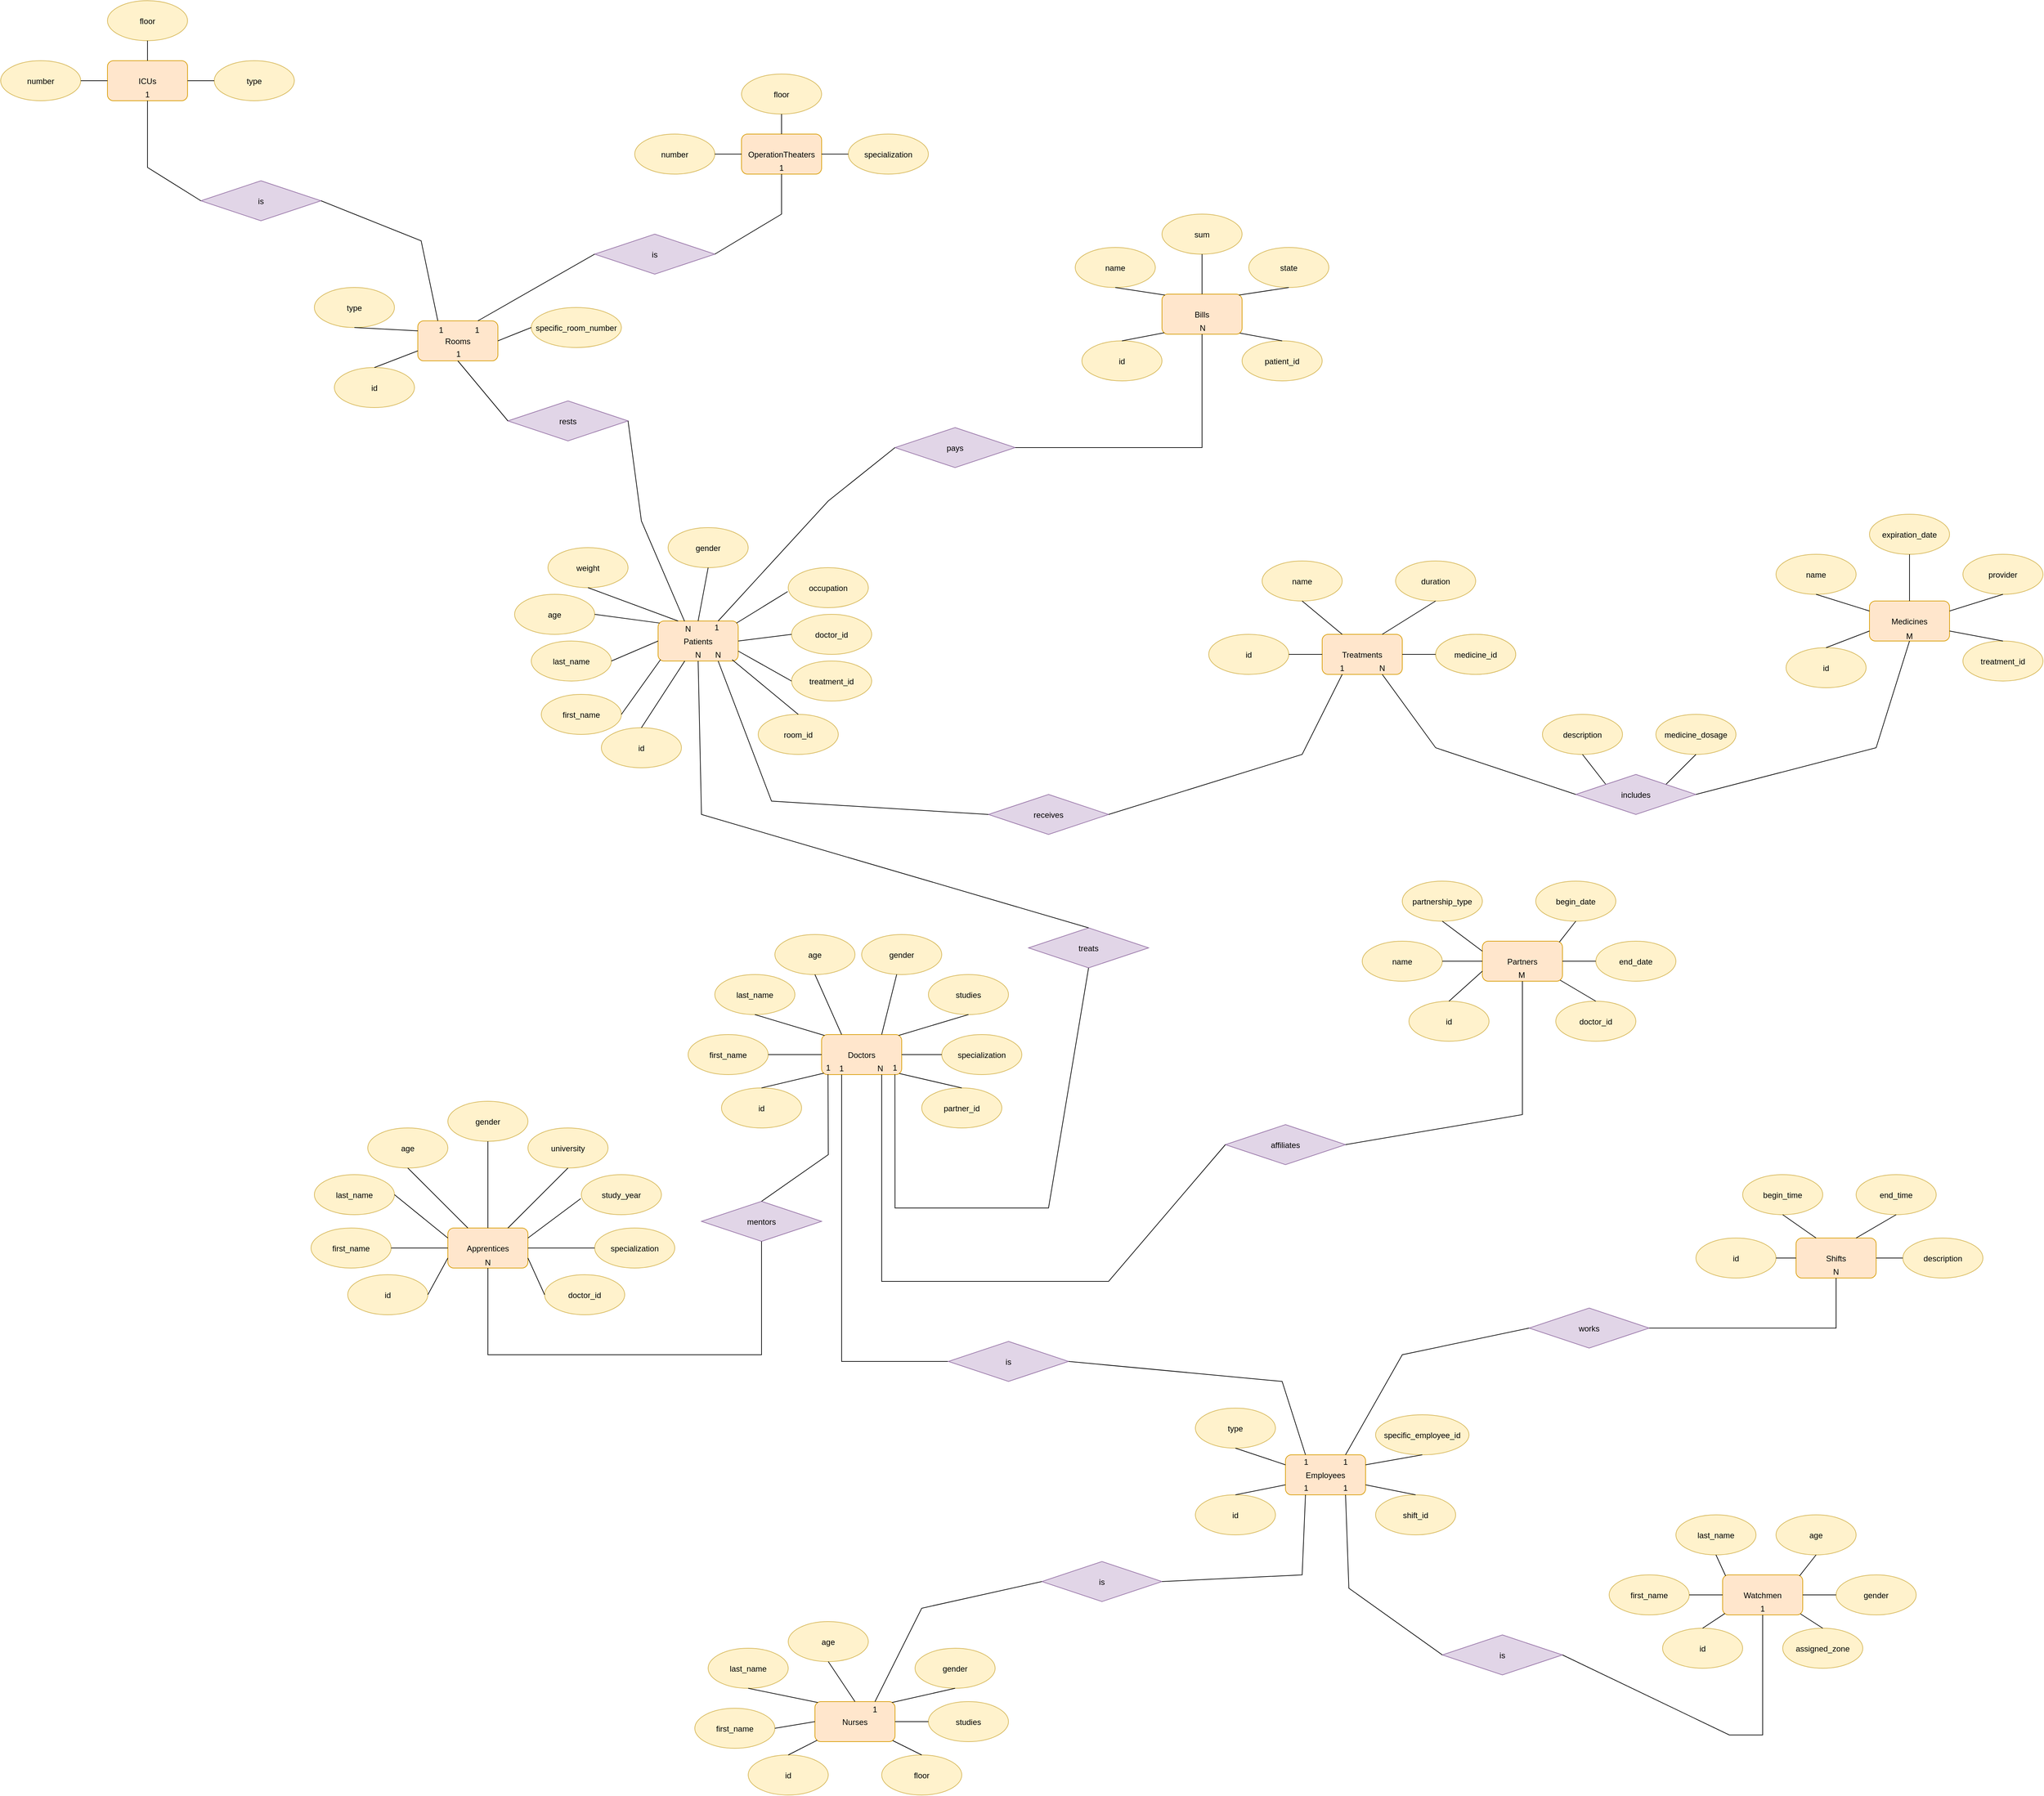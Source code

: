 <mxfile version="24.0.7" type="device">
  <diagram name="Page-1" id="r_LP0GS3LjNu5w7JuewL">
    <mxGraphModel dx="1714" dy="911" grid="1" gridSize="10" guides="1" tooltips="1" connect="1" arrows="1" fold="1" page="1" pageScale="1" pageWidth="850" pageHeight="1100" math="0" shadow="0">
      <root>
        <mxCell id="0" />
        <mxCell id="1" parent="0" />
        <mxCell id="TCsy2gral7Sv24ihn3Ys-1" value="Patients" style="rounded=1;fillColor=#ffe6cc;strokeColor=#d79b00;" vertex="1" parent="1">
          <mxGeometry x="1145" y="1070" width="120" height="60" as="geometry" />
        </mxCell>
        <mxCell id="TCsy2gral7Sv24ihn3Ys-2" value="Doctors" style="rounded=1;fillColor=#ffe6cc;strokeColor=#d79b00;" vertex="1" parent="1">
          <mxGeometry x="1390" y="1690" width="120" height="60" as="geometry" />
        </mxCell>
        <mxCell id="TCsy2gral7Sv24ihn3Ys-3" value="Treatments" style="rounded=1;fillColor=#ffe6cc;strokeColor=#d79b00;" vertex="1" parent="1">
          <mxGeometry x="2140" y="1090" width="120" height="60" as="geometry" />
        </mxCell>
        <mxCell id="TCsy2gral7Sv24ihn3Ys-4" value="ICUs" style="rounded=1;fillColor=#ffe6cc;strokeColor=#d79b00;" vertex="1" parent="1">
          <mxGeometry x="320" y="230" width="120" height="60" as="geometry" />
        </mxCell>
        <mxCell id="TCsy2gral7Sv24ihn3Ys-5" value="id" style="ellipse;fillColor=#fff2cc;strokeColor=#d6b656;" vertex="1" parent="1">
          <mxGeometry x="1060" y="1230" width="120" height="60" as="geometry" />
        </mxCell>
        <mxCell id="TCsy2gral7Sv24ihn3Ys-6" value="last_name" style="ellipse;fillColor=#fff2cc;strokeColor=#d6b656;" vertex="1" parent="1">
          <mxGeometry x="955" y="1100" width="120" height="60" as="geometry" />
        </mxCell>
        <mxCell id="TCsy2gral7Sv24ihn3Ys-7" value="first_name" style="ellipse;fillColor=#fff2cc;strokeColor=#d6b656;" vertex="1" parent="1">
          <mxGeometry x="970" y="1180" width="120" height="60" as="geometry" />
        </mxCell>
        <mxCell id="TCsy2gral7Sv24ihn3Ys-8" value="age" style="ellipse;fillColor=#fff2cc;strokeColor=#d6b656;" vertex="1" parent="1">
          <mxGeometry x="930" y="1030" width="120" height="60" as="geometry" />
        </mxCell>
        <mxCell id="TCsy2gral7Sv24ihn3Ys-9" value="weight" style="ellipse;fillColor=#fff2cc;strokeColor=#d6b656;" vertex="1" parent="1">
          <mxGeometry x="980" y="960" width="120" height="60" as="geometry" />
        </mxCell>
        <mxCell id="TCsy2gral7Sv24ihn3Ys-10" value="gender" style="ellipse;fillColor=#fff2cc;strokeColor=#d6b656;" vertex="1" parent="1">
          <mxGeometry x="1160" y="930" width="120" height="60" as="geometry" />
        </mxCell>
        <mxCell id="TCsy2gral7Sv24ihn3Ys-11" value="occupation" style="ellipse;fillColor=#fff2cc;strokeColor=#d6b656;" vertex="1" parent="1">
          <mxGeometry x="1340" y="990" width="120" height="60" as="geometry" />
        </mxCell>
        <mxCell id="TCsy2gral7Sv24ihn3Ys-12" value="doctor_id" style="ellipse;fillColor=#fff2cc;strokeColor=#d6b656;" vertex="1" parent="1">
          <mxGeometry x="1345" y="1060" width="120" height="60" as="geometry" />
        </mxCell>
        <mxCell id="TCsy2gral7Sv24ihn3Ys-13" value="treatment_id" style="ellipse;fillColor=#fff2cc;strokeColor=#d6b656;" vertex="1" parent="1">
          <mxGeometry x="1345" y="1130" width="120" height="60" as="geometry" />
        </mxCell>
        <mxCell id="TCsy2gral7Sv24ihn3Ys-14" value="room_id" style="ellipse;fillColor=#fff2cc;strokeColor=#d6b656;" vertex="1" parent="1">
          <mxGeometry x="1295" y="1210" width="120" height="60" as="geometry" />
        </mxCell>
        <mxCell id="TCsy2gral7Sv24ihn3Ys-15" value="" style="endArrow=none;rounded=0;entryX=0.03;entryY=0.967;entryDx=0;entryDy=0;exitX=1;exitY=0.5;exitDx=0;exitDy=0;entryPerimeter=0;" edge="1" parent="1" source="TCsy2gral7Sv24ihn3Ys-7" target="TCsy2gral7Sv24ihn3Ys-1">
          <mxGeometry width="50" height="50" relative="1" as="geometry">
            <mxPoint x="1095" y="1200" as="sourcePoint" />
            <mxPoint x="1145" y="1150" as="targetPoint" />
          </mxGeometry>
        </mxCell>
        <mxCell id="TCsy2gral7Sv24ihn3Ys-16" value="" style="endArrow=none;rounded=0;entryX=0;entryY=0.5;entryDx=0;entryDy=0;exitX=1;exitY=0.5;exitDx=0;exitDy=0;" edge="1" parent="1" source="TCsy2gral7Sv24ihn3Ys-6" target="TCsy2gral7Sv24ihn3Ys-1">
          <mxGeometry width="50" height="50" relative="1" as="geometry">
            <mxPoint x="1095" y="1160" as="sourcePoint" />
            <mxPoint x="1145" y="1110" as="targetPoint" />
          </mxGeometry>
        </mxCell>
        <mxCell id="TCsy2gral7Sv24ihn3Ys-17" value="" style="endArrow=none;rounded=0;entryX=0.019;entryY=0.051;entryDx=0;entryDy=0;exitX=1;exitY=0.5;exitDx=0;exitDy=0;entryPerimeter=0;" edge="1" parent="1" source="TCsy2gral7Sv24ihn3Ys-8" target="TCsy2gral7Sv24ihn3Ys-1">
          <mxGeometry width="50" height="50" relative="1" as="geometry">
            <mxPoint x="1095" y="1160" as="sourcePoint" />
            <mxPoint x="1145" y="1110" as="targetPoint" />
          </mxGeometry>
        </mxCell>
        <mxCell id="TCsy2gral7Sv24ihn3Ys-18" value="" style="endArrow=none;rounded=0;entryX=0.25;entryY=0;entryDx=0;entryDy=0;exitX=0.5;exitY=1;exitDx=0;exitDy=0;" edge="1" parent="1" source="TCsy2gral7Sv24ihn3Ys-9" target="TCsy2gral7Sv24ihn3Ys-1">
          <mxGeometry width="50" height="50" relative="1" as="geometry">
            <mxPoint x="1095" y="1080" as="sourcePoint" />
            <mxPoint x="1145" y="1030" as="targetPoint" />
          </mxGeometry>
        </mxCell>
        <mxCell id="TCsy2gral7Sv24ihn3Ys-19" value="" style="endArrow=none;rounded=0;entryX=0.5;entryY=1;entryDx=0;entryDy=0;exitX=0.5;exitY=0;exitDx=0;exitDy=0;" edge="1" parent="1" source="TCsy2gral7Sv24ihn3Ys-1" target="TCsy2gral7Sv24ihn3Ys-10">
          <mxGeometry width="50" height="50" relative="1" as="geometry">
            <mxPoint x="1125" y="1120" as="sourcePoint" />
            <mxPoint x="1175" y="1070" as="targetPoint" />
          </mxGeometry>
        </mxCell>
        <mxCell id="TCsy2gral7Sv24ihn3Ys-20" value="" style="endArrow=none;rounded=0;entryX=-0.007;entryY=0.598;entryDx=0;entryDy=0;entryPerimeter=0;exitX=0.979;exitY=0.052;exitDx=0;exitDy=0;exitPerimeter=0;" edge="1" parent="1" source="TCsy2gral7Sv24ihn3Ys-1" target="TCsy2gral7Sv24ihn3Ys-11">
          <mxGeometry width="50" height="50" relative="1" as="geometry">
            <mxPoint x="1155" y="1130" as="sourcePoint" />
            <mxPoint x="1205" y="1080" as="targetPoint" />
          </mxGeometry>
        </mxCell>
        <mxCell id="TCsy2gral7Sv24ihn3Ys-21" value="" style="endArrow=none;rounded=0;entryX=0.5;entryY=0;entryDx=0;entryDy=0;exitX=0.333;exitY=0.999;exitDx=0;exitDy=0;exitPerimeter=0;" edge="1" parent="1" source="TCsy2gral7Sv24ihn3Ys-1" target="TCsy2gral7Sv24ihn3Ys-5">
          <mxGeometry width="50" height="50" relative="1" as="geometry">
            <mxPoint x="1175" y="1150" as="sourcePoint" />
            <mxPoint x="1225" y="1100" as="targetPoint" />
          </mxGeometry>
        </mxCell>
        <mxCell id="TCsy2gral7Sv24ihn3Ys-22" value="" style="endArrow=none;rounded=0;entryX=0;entryY=0.5;entryDx=0;entryDy=0;exitX=1;exitY=0.5;exitDx=0;exitDy=0;" edge="1" parent="1" source="TCsy2gral7Sv24ihn3Ys-1" target="TCsy2gral7Sv24ihn3Ys-12">
          <mxGeometry width="50" height="50" relative="1" as="geometry">
            <mxPoint x="1245" y="1170" as="sourcePoint" />
            <mxPoint x="1295" y="1120" as="targetPoint" />
          </mxGeometry>
        </mxCell>
        <mxCell id="TCsy2gral7Sv24ihn3Ys-23" value="" style="endArrow=none;rounded=0;entryX=0;entryY=0.5;entryDx=0;entryDy=0;exitX=1;exitY=0.75;exitDx=0;exitDy=0;" edge="1" parent="1" source="TCsy2gral7Sv24ihn3Ys-1" target="TCsy2gral7Sv24ihn3Ys-13">
          <mxGeometry width="50" height="50" relative="1" as="geometry">
            <mxPoint x="1245" y="1170" as="sourcePoint" />
            <mxPoint x="1295" y="1120" as="targetPoint" />
          </mxGeometry>
        </mxCell>
        <mxCell id="TCsy2gral7Sv24ihn3Ys-24" value="" style="endArrow=none;rounded=0;entryX=0.5;entryY=0;entryDx=0;entryDy=0;exitX=0.925;exitY=0.967;exitDx=0;exitDy=0;exitPerimeter=0;" edge="1" parent="1" source="TCsy2gral7Sv24ihn3Ys-1" target="TCsy2gral7Sv24ihn3Ys-14">
          <mxGeometry width="50" height="50" relative="1" as="geometry">
            <mxPoint x="1245" y="1170" as="sourcePoint" />
            <mxPoint x="1295" y="1120" as="targetPoint" />
          </mxGeometry>
        </mxCell>
        <mxCell id="TCsy2gral7Sv24ihn3Ys-25" value="id" style="ellipse;fillColor=#fff2cc;strokeColor=#d6b656;" vertex="1" parent="1">
          <mxGeometry x="1240" y="1770" width="120" height="60" as="geometry" />
        </mxCell>
        <mxCell id="TCsy2gral7Sv24ihn3Ys-26" value="last_name" style="ellipse;fillColor=#fff2cc;strokeColor=#d6b656;" vertex="1" parent="1">
          <mxGeometry x="1230" y="1600" width="120" height="60" as="geometry" />
        </mxCell>
        <mxCell id="TCsy2gral7Sv24ihn3Ys-27" value="first_name" style="ellipse;fillColor=#fff2cc;strokeColor=#d6b656;" vertex="1" parent="1">
          <mxGeometry x="1190" y="1690" width="120" height="60" as="geometry" />
        </mxCell>
        <mxCell id="TCsy2gral7Sv24ihn3Ys-28" value="age" style="ellipse;fillColor=#fff2cc;strokeColor=#d6b656;" vertex="1" parent="1">
          <mxGeometry x="1320" y="1540" width="120" height="60" as="geometry" />
        </mxCell>
        <mxCell id="TCsy2gral7Sv24ihn3Ys-29" value="studies" style="ellipse;fillColor=#fff2cc;strokeColor=#d6b656;" vertex="1" parent="1">
          <mxGeometry x="1550" y="1600" width="120" height="60" as="geometry" />
        </mxCell>
        <mxCell id="TCsy2gral7Sv24ihn3Ys-30" value="specialization" style="ellipse;fillColor=#fff2cc;strokeColor=#d6b656;" vertex="1" parent="1">
          <mxGeometry x="1570" y="1690" width="120" height="60" as="geometry" />
        </mxCell>
        <mxCell id="TCsy2gral7Sv24ihn3Ys-31" value="partner_id" style="ellipse;fillColor=#fff2cc;strokeColor=#d6b656;" vertex="1" parent="1">
          <mxGeometry x="1540" y="1770" width="120" height="60" as="geometry" />
        </mxCell>
        <mxCell id="TCsy2gral7Sv24ihn3Ys-32" value="" style="endArrow=none;rounded=0;entryX=0;entryY=0.5;entryDx=0;entryDy=0;exitX=1;exitY=0.5;exitDx=0;exitDy=0;" edge="1" parent="1" source="TCsy2gral7Sv24ihn3Ys-27" target="TCsy2gral7Sv24ihn3Ys-2">
          <mxGeometry width="50" height="50" relative="1" as="geometry">
            <mxPoint x="1270" y="1790" as="sourcePoint" />
            <mxPoint x="1320" y="1740" as="targetPoint" />
          </mxGeometry>
        </mxCell>
        <mxCell id="TCsy2gral7Sv24ihn3Ys-33" value="" style="endArrow=none;rounded=0;entryX=0.028;entryY=0.965;entryDx=0;entryDy=0;entryPerimeter=0;exitX=0.5;exitY=0;exitDx=0;exitDy=0;" edge="1" parent="1" source="TCsy2gral7Sv24ihn3Ys-25" target="TCsy2gral7Sv24ihn3Ys-2">
          <mxGeometry width="50" height="50" relative="1" as="geometry">
            <mxPoint x="1270" y="1790" as="sourcePoint" />
            <mxPoint x="1320" y="1740" as="targetPoint" />
          </mxGeometry>
        </mxCell>
        <mxCell id="TCsy2gral7Sv24ihn3Ys-34" value="" style="endArrow=none;rounded=0;entryX=0.5;entryY=1;entryDx=0;entryDy=0;exitX=0.961;exitY=0.023;exitDx=0;exitDy=0;exitPerimeter=0;" edge="1" parent="1" source="TCsy2gral7Sv24ihn3Ys-2" target="TCsy2gral7Sv24ihn3Ys-29">
          <mxGeometry width="50" height="50" relative="1" as="geometry">
            <mxPoint x="1520" y="1670" as="sourcePoint" />
            <mxPoint x="1470" y="1690" as="targetPoint" />
          </mxGeometry>
        </mxCell>
        <mxCell id="TCsy2gral7Sv24ihn3Ys-35" value="" style="endArrow=none;rounded=0;entryX=0.5;entryY=1;entryDx=0;entryDy=0;exitX=0.25;exitY=0;exitDx=0;exitDy=0;" edge="1" parent="1" source="TCsy2gral7Sv24ihn3Ys-2" target="TCsy2gral7Sv24ihn3Ys-28">
          <mxGeometry width="50" height="50" relative="1" as="geometry">
            <mxPoint x="1420" y="1740" as="sourcePoint" />
            <mxPoint x="1470" y="1690" as="targetPoint" />
          </mxGeometry>
        </mxCell>
        <mxCell id="TCsy2gral7Sv24ihn3Ys-36" value="" style="endArrow=none;rounded=0;entryX=0.5;entryY=1;entryDx=0;entryDy=0;exitX=0.037;exitY=0.023;exitDx=0;exitDy=0;exitPerimeter=0;" edge="1" parent="1" source="TCsy2gral7Sv24ihn3Ys-2" target="TCsy2gral7Sv24ihn3Ys-26">
          <mxGeometry width="50" height="50" relative="1" as="geometry">
            <mxPoint x="1420" y="1740" as="sourcePoint" />
            <mxPoint x="1470" y="1690" as="targetPoint" />
          </mxGeometry>
        </mxCell>
        <mxCell id="TCsy2gral7Sv24ihn3Ys-37" value="" style="endArrow=none;rounded=0;entryX=0.971;entryY=0.973;entryDx=0;entryDy=0;entryPerimeter=0;exitX=0.5;exitY=0;exitDx=0;exitDy=0;" edge="1" parent="1" source="TCsy2gral7Sv24ihn3Ys-31" target="TCsy2gral7Sv24ihn3Ys-2">
          <mxGeometry width="50" height="50" relative="1" as="geometry">
            <mxPoint x="1560" y="1770" as="sourcePoint" />
            <mxPoint x="1610" y="1720" as="targetPoint" />
          </mxGeometry>
        </mxCell>
        <mxCell id="TCsy2gral7Sv24ihn3Ys-38" value="" style="endArrow=none;rounded=0;exitX=1;exitY=0.5;exitDx=0;exitDy=0;entryX=0;entryY=0.5;entryDx=0;entryDy=0;" edge="1" parent="1" source="TCsy2gral7Sv24ihn3Ys-2" target="TCsy2gral7Sv24ihn3Ys-30">
          <mxGeometry width="50" height="50" relative="1" as="geometry">
            <mxPoint x="1560" y="1770" as="sourcePoint" />
            <mxPoint x="1570" y="1720" as="targetPoint" />
          </mxGeometry>
        </mxCell>
        <mxCell id="TCsy2gral7Sv24ihn3Ys-39" value="id" style="ellipse;fillColor=#fff2cc;strokeColor=#d6b656;" vertex="1" parent="1">
          <mxGeometry x="1970" y="1090" width="120" height="60" as="geometry" />
        </mxCell>
        <mxCell id="TCsy2gral7Sv24ihn3Ys-40" value="name" style="ellipse;fillColor=#fff2cc;strokeColor=#d6b656;" vertex="1" parent="1">
          <mxGeometry x="2050" y="980" width="120" height="60" as="geometry" />
        </mxCell>
        <mxCell id="TCsy2gral7Sv24ihn3Ys-41" value="medicine_id" style="ellipse;fillColor=#fff2cc;strokeColor=#d6b656;" vertex="1" parent="1">
          <mxGeometry x="2310" y="1090" width="120" height="60" as="geometry" />
        </mxCell>
        <mxCell id="TCsy2gral7Sv24ihn3Ys-42" value="duration" style="ellipse;fillColor=#fff2cc;strokeColor=#d6b656;" vertex="1" parent="1">
          <mxGeometry x="2250" y="980" width="120" height="60" as="geometry" />
        </mxCell>
        <mxCell id="TCsy2gral7Sv24ihn3Ys-43" value="" style="endArrow=none;rounded=0;exitX=0;exitY=0.5;exitDx=0;exitDy=0;entryX=1;entryY=0.5;entryDx=0;entryDy=0;" edge="1" parent="1" source="TCsy2gral7Sv24ihn3Ys-3" target="TCsy2gral7Sv24ihn3Ys-39">
          <mxGeometry width="50" height="50" relative="1" as="geometry">
            <mxPoint x="2150" y="1000" as="sourcePoint" />
            <mxPoint x="2110" y="1130" as="targetPoint" />
          </mxGeometry>
        </mxCell>
        <mxCell id="TCsy2gral7Sv24ihn3Ys-44" value="medicine_id" style="ellipse;fillColor=#fff2cc;strokeColor=#d6b656;" vertex="1" parent="1">
          <mxGeometry x="2310" y="1090" width="120" height="60" as="geometry" />
        </mxCell>
        <mxCell id="TCsy2gral7Sv24ihn3Ys-45" value="" style="endArrow=none;rounded=0;entryX=0.5;entryY=1;entryDx=0;entryDy=0;exitX=0.25;exitY=0;exitDx=0;exitDy=0;" edge="1" parent="1" source="TCsy2gral7Sv24ihn3Ys-3" target="TCsy2gral7Sv24ihn3Ys-40">
          <mxGeometry width="50" height="50" relative="1" as="geometry">
            <mxPoint x="2270" y="1090" as="sourcePoint" />
            <mxPoint x="2320" y="1040" as="targetPoint" />
          </mxGeometry>
        </mxCell>
        <mxCell id="TCsy2gral7Sv24ihn3Ys-46" value="" style="endArrow=none;rounded=0;exitX=0.75;exitY=0;exitDx=0;exitDy=0;entryX=0.5;entryY=1;entryDx=0;entryDy=0;" edge="1" parent="1" source="TCsy2gral7Sv24ihn3Ys-3" target="TCsy2gral7Sv24ihn3Ys-42">
          <mxGeometry width="50" height="50" relative="1" as="geometry">
            <mxPoint x="2270" y="1090" as="sourcePoint" />
            <mxPoint x="2320" y="1040" as="targetPoint" />
          </mxGeometry>
        </mxCell>
        <mxCell id="TCsy2gral7Sv24ihn3Ys-47" value="" style="endArrow=none;rounded=0;entryX=0;entryY=0.5;entryDx=0;entryDy=0;exitX=1;exitY=0.5;exitDx=0;exitDy=0;" edge="1" parent="1" source="TCsy2gral7Sv24ihn3Ys-3" target="TCsy2gral7Sv24ihn3Ys-44">
          <mxGeometry width="50" height="50" relative="1" as="geometry">
            <mxPoint x="2280" y="1080" as="sourcePoint" />
            <mxPoint x="2330" y="1030" as="targetPoint" />
          </mxGeometry>
        </mxCell>
        <mxCell id="TCsy2gral7Sv24ihn3Ys-48" value="Rooms" style="rounded=1;fillColor=#ffe6cc;strokeColor=#d79b00;" vertex="1" parent="1">
          <mxGeometry x="785" y="620" width="120" height="60" as="geometry" />
        </mxCell>
        <mxCell id="TCsy2gral7Sv24ihn3Ys-49" value="id" style="ellipse;fillColor=#fff2cc;strokeColor=#d6b656;" vertex="1" parent="1">
          <mxGeometry x="660" y="690" width="120" height="60" as="geometry" />
        </mxCell>
        <mxCell id="TCsy2gral7Sv24ihn3Ys-50" value="type" style="ellipse;fillColor=#fff2cc;strokeColor=#d6b656;" vertex="1" parent="1">
          <mxGeometry x="630" y="570" width="120" height="60" as="geometry" />
        </mxCell>
        <mxCell id="TCsy2gral7Sv24ihn3Ys-51" value="" style="endArrow=none;rounded=0;entryX=0.5;entryY=0;entryDx=0;entryDy=0;exitX=0;exitY=0.75;exitDx=0;exitDy=0;" edge="1" parent="1" source="TCsy2gral7Sv24ihn3Ys-48" target="TCsy2gral7Sv24ihn3Ys-49">
          <mxGeometry width="50" height="50" relative="1" as="geometry">
            <mxPoint x="1030" y="570" as="sourcePoint" />
            <mxPoint x="1080" y="520" as="targetPoint" />
          </mxGeometry>
        </mxCell>
        <mxCell id="TCsy2gral7Sv24ihn3Ys-52" value="" style="endArrow=none;rounded=0;exitX=0;exitY=0.25;exitDx=0;exitDy=0;entryX=0.5;entryY=1;entryDx=0;entryDy=0;" edge="1" parent="1" source="TCsy2gral7Sv24ihn3Ys-48" target="TCsy2gral7Sv24ihn3Ys-50">
          <mxGeometry width="50" height="50" relative="1" as="geometry">
            <mxPoint x="1030" y="570" as="sourcePoint" />
            <mxPoint x="1080" y="520" as="targetPoint" />
          </mxGeometry>
        </mxCell>
        <mxCell id="TCsy2gral7Sv24ihn3Ys-53" value="number" style="ellipse;fillColor=#fff2cc;strokeColor=#d6b656;" vertex="1" parent="1">
          <mxGeometry x="160" y="230" width="120" height="60" as="geometry" />
        </mxCell>
        <mxCell id="TCsy2gral7Sv24ihn3Ys-54" value="floor" style="ellipse;fillColor=#fff2cc;strokeColor=#d6b656;" vertex="1" parent="1">
          <mxGeometry x="320" y="140" width="120" height="60" as="geometry" />
        </mxCell>
        <mxCell id="TCsy2gral7Sv24ihn3Ys-55" value="type" style="ellipse;fillColor=#fff2cc;strokeColor=#d6b656;" vertex="1" parent="1">
          <mxGeometry x="480" y="230" width="120" height="60" as="geometry" />
        </mxCell>
        <mxCell id="TCsy2gral7Sv24ihn3Ys-56" value="" style="endArrow=none;rounded=0;entryX=0;entryY=0.5;entryDx=0;entryDy=0;exitX=1;exitY=0.5;exitDx=0;exitDy=0;" edge="1" parent="1" source="TCsy2gral7Sv24ihn3Ys-53" target="TCsy2gral7Sv24ihn3Ys-4">
          <mxGeometry width="50" height="50" relative="1" as="geometry">
            <mxPoint x="260" y="200" as="sourcePoint" />
            <mxPoint x="310" y="150" as="targetPoint" />
          </mxGeometry>
        </mxCell>
        <mxCell id="TCsy2gral7Sv24ihn3Ys-57" value="" style="endArrow=none;rounded=0;entryX=0;entryY=0.5;entryDx=0;entryDy=0;exitX=1;exitY=0.5;exitDx=0;exitDy=0;" edge="1" parent="1" source="TCsy2gral7Sv24ihn3Ys-4" target="TCsy2gral7Sv24ihn3Ys-55">
          <mxGeometry width="50" height="50" relative="1" as="geometry">
            <mxPoint x="260" y="200" as="sourcePoint" />
            <mxPoint x="310" y="150" as="targetPoint" />
            <Array as="points">
              <mxPoint x="470" y="260" />
            </Array>
          </mxGeometry>
        </mxCell>
        <mxCell id="TCsy2gral7Sv24ihn3Ys-58" value="" style="endArrow=none;rounded=0;entryX=0.5;entryY=0;entryDx=0;entryDy=0;exitX=0.5;exitY=1;exitDx=0;exitDy=0;" edge="1" parent="1" source="TCsy2gral7Sv24ihn3Ys-54" target="TCsy2gral7Sv24ihn3Ys-4">
          <mxGeometry width="50" height="50" relative="1" as="geometry">
            <mxPoint x="260" y="200" as="sourcePoint" />
            <mxPoint x="310" y="150" as="targetPoint" />
          </mxGeometry>
        </mxCell>
        <mxCell id="TCsy2gral7Sv24ihn3Ys-59" value="OperationTheaters" style="rounded=1;fillColor=#ffe6cc;strokeColor=#d79b00;" vertex="1" parent="1">
          <mxGeometry x="1270" y="340" width="120" height="60" as="geometry" />
        </mxCell>
        <mxCell id="TCsy2gral7Sv24ihn3Ys-60" value="number" style="ellipse;fillColor=#fff2cc;strokeColor=#d6b656;" vertex="1" parent="1">
          <mxGeometry x="1110" y="340" width="120" height="60" as="geometry" />
        </mxCell>
        <mxCell id="TCsy2gral7Sv24ihn3Ys-61" value="floor" style="ellipse;fillColor=#fff2cc;strokeColor=#d6b656;" vertex="1" parent="1">
          <mxGeometry x="1270" y="250" width="120" height="60" as="geometry" />
        </mxCell>
        <mxCell id="TCsy2gral7Sv24ihn3Ys-62" value="specialization" style="ellipse;fillColor=#fff2cc;strokeColor=#d6b656;" vertex="1" parent="1">
          <mxGeometry x="1430" y="340" width="120" height="60" as="geometry" />
        </mxCell>
        <mxCell id="TCsy2gral7Sv24ihn3Ys-63" value="" style="endArrow=none;rounded=0;entryX=0;entryY=0.5;entryDx=0;entryDy=0;exitX=1;exitY=0.5;exitDx=0;exitDy=0;" edge="1" parent="1" source="TCsy2gral7Sv24ihn3Ys-60" target="TCsy2gral7Sv24ihn3Ys-59">
          <mxGeometry width="50" height="50" relative="1" as="geometry">
            <mxPoint x="1210" y="310" as="sourcePoint" />
            <mxPoint x="1260" y="260" as="targetPoint" />
          </mxGeometry>
        </mxCell>
        <mxCell id="TCsy2gral7Sv24ihn3Ys-64" value="" style="endArrow=none;rounded=0;entryX=0;entryY=0.5;entryDx=0;entryDy=0;exitX=1;exitY=0.5;exitDx=0;exitDy=0;" edge="1" parent="1" source="TCsy2gral7Sv24ihn3Ys-59" target="TCsy2gral7Sv24ihn3Ys-62">
          <mxGeometry width="50" height="50" relative="1" as="geometry">
            <mxPoint x="1210" y="310" as="sourcePoint" />
            <mxPoint x="1260" y="260" as="targetPoint" />
          </mxGeometry>
        </mxCell>
        <mxCell id="TCsy2gral7Sv24ihn3Ys-65" value="" style="endArrow=none;rounded=0;entryX=0.5;entryY=0;entryDx=0;entryDy=0;exitX=0.5;exitY=1;exitDx=0;exitDy=0;" edge="1" parent="1" source="TCsy2gral7Sv24ihn3Ys-61" target="TCsy2gral7Sv24ihn3Ys-59">
          <mxGeometry width="50" height="50" relative="1" as="geometry">
            <mxPoint x="1210" y="310" as="sourcePoint" />
            <mxPoint x="1260" y="260" as="targetPoint" />
          </mxGeometry>
        </mxCell>
        <mxCell id="TCsy2gral7Sv24ihn3Ys-66" value="Nurses" style="rounded=1;fillColor=#ffe6cc;strokeColor=#d79b00;" vertex="1" parent="1">
          <mxGeometry x="1380" y="2690" width="120" height="60" as="geometry" />
        </mxCell>
        <mxCell id="TCsy2gral7Sv24ihn3Ys-67" value="id" style="ellipse;fillColor=#fff2cc;strokeColor=#d6b656;" vertex="1" parent="1">
          <mxGeometry x="1280" y="2770" width="120" height="60" as="geometry" />
        </mxCell>
        <mxCell id="TCsy2gral7Sv24ihn3Ys-68" value="last_name" style="ellipse;fillColor=#fff2cc;strokeColor=#d6b656;" vertex="1" parent="1">
          <mxGeometry x="1220" y="2610" width="120" height="60" as="geometry" />
        </mxCell>
        <mxCell id="TCsy2gral7Sv24ihn3Ys-69" value="first_name" style="ellipse;fillColor=#fff2cc;strokeColor=#d6b656;" vertex="1" parent="1">
          <mxGeometry x="1200" y="2700" width="120" height="60" as="geometry" />
        </mxCell>
        <mxCell id="TCsy2gral7Sv24ihn3Ys-70" value="age" style="ellipse;fillColor=#fff2cc;strokeColor=#d6b656;" vertex="1" parent="1">
          <mxGeometry x="1340" y="2570" width="120" height="60" as="geometry" />
        </mxCell>
        <mxCell id="TCsy2gral7Sv24ihn3Ys-71" value="gender" style="ellipse;fillColor=#fff2cc;strokeColor=#d6b656;" vertex="1" parent="1">
          <mxGeometry x="1530" y="2610" width="120" height="60" as="geometry" />
        </mxCell>
        <mxCell id="TCsy2gral7Sv24ihn3Ys-72" value="studies" style="ellipse;fillColor=#fff2cc;strokeColor=#d6b656;" vertex="1" parent="1">
          <mxGeometry x="1550" y="2690" width="120" height="60" as="geometry" />
        </mxCell>
        <mxCell id="TCsy2gral7Sv24ihn3Ys-73" value="floor" style="ellipse;fillColor=#fff2cc;strokeColor=#d6b656;" vertex="1" parent="1">
          <mxGeometry x="1480" y="2770" width="120" height="60" as="geometry" />
        </mxCell>
        <mxCell id="TCsy2gral7Sv24ihn3Ys-74" value="" style="endArrow=none;rounded=0;entryX=0;entryY=0.5;entryDx=0;entryDy=0;exitX=1;exitY=0.5;exitDx=0;exitDy=0;" edge="1" parent="1" source="TCsy2gral7Sv24ihn3Ys-69" target="TCsy2gral7Sv24ihn3Ys-66">
          <mxGeometry width="50" height="50" relative="1" as="geometry">
            <mxPoint x="1260" y="2790" as="sourcePoint" />
            <mxPoint x="1310" y="2740" as="targetPoint" />
          </mxGeometry>
        </mxCell>
        <mxCell id="TCsy2gral7Sv24ihn3Ys-75" value="" style="endArrow=none;rounded=0;entryX=0.028;entryY=0.965;entryDx=0;entryDy=0;entryPerimeter=0;exitX=0.5;exitY=0;exitDx=0;exitDy=0;" edge="1" parent="1" source="TCsy2gral7Sv24ihn3Ys-67" target="TCsy2gral7Sv24ihn3Ys-66">
          <mxGeometry width="50" height="50" relative="1" as="geometry">
            <mxPoint x="1260" y="2790" as="sourcePoint" />
            <mxPoint x="1310" y="2740" as="targetPoint" />
          </mxGeometry>
        </mxCell>
        <mxCell id="TCsy2gral7Sv24ihn3Ys-76" value="" style="endArrow=none;rounded=0;entryX=0.5;entryY=1;entryDx=0;entryDy=0;exitX=0.961;exitY=0.023;exitDx=0;exitDy=0;exitPerimeter=0;" edge="1" parent="1" source="TCsy2gral7Sv24ihn3Ys-66" target="TCsy2gral7Sv24ihn3Ys-71">
          <mxGeometry width="50" height="50" relative="1" as="geometry">
            <mxPoint x="1510" y="2670" as="sourcePoint" />
            <mxPoint x="1460" y="2690" as="targetPoint" />
          </mxGeometry>
        </mxCell>
        <mxCell id="TCsy2gral7Sv24ihn3Ys-77" value="" style="endArrow=none;rounded=0;entryX=0.5;entryY=1;entryDx=0;entryDy=0;exitX=0.5;exitY=0;exitDx=0;exitDy=0;" edge="1" parent="1" source="TCsy2gral7Sv24ihn3Ys-66" target="TCsy2gral7Sv24ihn3Ys-70">
          <mxGeometry width="50" height="50" relative="1" as="geometry">
            <mxPoint x="1410" y="2740" as="sourcePoint" />
            <mxPoint x="1460" y="2690" as="targetPoint" />
          </mxGeometry>
        </mxCell>
        <mxCell id="TCsy2gral7Sv24ihn3Ys-78" value="" style="endArrow=none;rounded=0;entryX=0.5;entryY=1;entryDx=0;entryDy=0;exitX=0.037;exitY=0.023;exitDx=0;exitDy=0;exitPerimeter=0;" edge="1" parent="1" source="TCsy2gral7Sv24ihn3Ys-66" target="TCsy2gral7Sv24ihn3Ys-68">
          <mxGeometry width="50" height="50" relative="1" as="geometry">
            <mxPoint x="1410" y="2740" as="sourcePoint" />
            <mxPoint x="1460" y="2690" as="targetPoint" />
          </mxGeometry>
        </mxCell>
        <mxCell id="TCsy2gral7Sv24ihn3Ys-79" value="" style="endArrow=none;rounded=0;entryX=0.971;entryY=0.973;entryDx=0;entryDy=0;entryPerimeter=0;exitX=0.5;exitY=0;exitDx=0;exitDy=0;" edge="1" parent="1" source="TCsy2gral7Sv24ihn3Ys-73" target="TCsy2gral7Sv24ihn3Ys-66">
          <mxGeometry width="50" height="50" relative="1" as="geometry">
            <mxPoint x="1550" y="2770" as="sourcePoint" />
            <mxPoint x="1600" y="2720" as="targetPoint" />
          </mxGeometry>
        </mxCell>
        <mxCell id="TCsy2gral7Sv24ihn3Ys-80" value="" style="endArrow=none;rounded=0;exitX=1;exitY=0.5;exitDx=0;exitDy=0;entryX=0;entryY=0.5;entryDx=0;entryDy=0;" edge="1" parent="1" source="TCsy2gral7Sv24ihn3Ys-66" target="TCsy2gral7Sv24ihn3Ys-72">
          <mxGeometry width="50" height="50" relative="1" as="geometry">
            <mxPoint x="1550" y="2770" as="sourcePoint" />
            <mxPoint x="1560" y="2720" as="targetPoint" />
          </mxGeometry>
        </mxCell>
        <mxCell id="TCsy2gral7Sv24ihn3Ys-81" value="Watchmen" style="rounded=1;fillColor=#ffe6cc;strokeColor=#d79b00;" vertex="1" parent="1">
          <mxGeometry x="2740" y="2500" width="120" height="60" as="geometry" />
        </mxCell>
        <mxCell id="TCsy2gral7Sv24ihn3Ys-82" value="id" style="ellipse;fillColor=#fff2cc;strokeColor=#d6b656;" vertex="1" parent="1">
          <mxGeometry x="2650" y="2580" width="120" height="60" as="geometry" />
        </mxCell>
        <mxCell id="TCsy2gral7Sv24ihn3Ys-83" value="last_name" style="ellipse;fillColor=#fff2cc;strokeColor=#d6b656;" vertex="1" parent="1">
          <mxGeometry x="2670" y="2410" width="120" height="60" as="geometry" />
        </mxCell>
        <mxCell id="TCsy2gral7Sv24ihn3Ys-84" value="first_name" style="ellipse;fillColor=#fff2cc;strokeColor=#d6b656;" vertex="1" parent="1">
          <mxGeometry x="2570" y="2500" width="120" height="60" as="geometry" />
        </mxCell>
        <mxCell id="TCsy2gral7Sv24ihn3Ys-85" value="age" style="ellipse;fillColor=#fff2cc;strokeColor=#d6b656;" vertex="1" parent="1">
          <mxGeometry x="2820" y="2410" width="120" height="60" as="geometry" />
        </mxCell>
        <mxCell id="TCsy2gral7Sv24ihn3Ys-86" value="gender" style="ellipse;fillColor=#fff2cc;strokeColor=#d6b656;" vertex="1" parent="1">
          <mxGeometry x="2910" y="2500" width="120" height="60" as="geometry" />
        </mxCell>
        <mxCell id="TCsy2gral7Sv24ihn3Ys-87" value="assigned_zone" style="ellipse;fillColor=#fff2cc;strokeColor=#d6b656;" vertex="1" parent="1">
          <mxGeometry x="2830" y="2580" width="120" height="60" as="geometry" />
        </mxCell>
        <mxCell id="TCsy2gral7Sv24ihn3Ys-88" value="" style="endArrow=none;rounded=0;entryX=0;entryY=0.5;entryDx=0;entryDy=0;exitX=1;exitY=0.5;exitDx=0;exitDy=0;" edge="1" parent="1" source="TCsy2gral7Sv24ihn3Ys-84" target="TCsy2gral7Sv24ihn3Ys-81">
          <mxGeometry width="50" height="50" relative="1" as="geometry">
            <mxPoint x="2620" y="2600" as="sourcePoint" />
            <mxPoint x="2670" y="2550" as="targetPoint" />
          </mxGeometry>
        </mxCell>
        <mxCell id="TCsy2gral7Sv24ihn3Ys-89" value="" style="endArrow=none;rounded=0;entryX=0.028;entryY=0.965;entryDx=0;entryDy=0;entryPerimeter=0;exitX=0.5;exitY=0;exitDx=0;exitDy=0;" edge="1" parent="1" source="TCsy2gral7Sv24ihn3Ys-82" target="TCsy2gral7Sv24ihn3Ys-81">
          <mxGeometry width="50" height="50" relative="1" as="geometry">
            <mxPoint x="2620" y="2600" as="sourcePoint" />
            <mxPoint x="2670" y="2550" as="targetPoint" />
          </mxGeometry>
        </mxCell>
        <mxCell id="TCsy2gral7Sv24ihn3Ys-90" value="" style="endArrow=none;rounded=0;entryX=0.5;entryY=1;entryDx=0;entryDy=0;exitX=0.961;exitY=0.023;exitDx=0;exitDy=0;exitPerimeter=0;" edge="1" parent="1" source="TCsy2gral7Sv24ihn3Ys-81" target="TCsy2gral7Sv24ihn3Ys-85">
          <mxGeometry width="50" height="50" relative="1" as="geometry">
            <mxPoint x="2870" y="2480" as="sourcePoint" />
            <mxPoint x="2820" y="2500" as="targetPoint" />
          </mxGeometry>
        </mxCell>
        <mxCell id="TCsy2gral7Sv24ihn3Ys-91" value="" style="endArrow=none;rounded=0;entryX=0.5;entryY=1;entryDx=0;entryDy=0;exitX=0.037;exitY=0.023;exitDx=0;exitDy=0;exitPerimeter=0;" edge="1" parent="1" source="TCsy2gral7Sv24ihn3Ys-81" target="TCsy2gral7Sv24ihn3Ys-83">
          <mxGeometry width="50" height="50" relative="1" as="geometry">
            <mxPoint x="2770" y="2550" as="sourcePoint" />
            <mxPoint x="2820" y="2500" as="targetPoint" />
          </mxGeometry>
        </mxCell>
        <mxCell id="TCsy2gral7Sv24ihn3Ys-92" value="" style="endArrow=none;rounded=0;entryX=0.971;entryY=0.973;entryDx=0;entryDy=0;entryPerimeter=0;exitX=0.5;exitY=0;exitDx=0;exitDy=0;" edge="1" parent="1" source="TCsy2gral7Sv24ihn3Ys-87" target="TCsy2gral7Sv24ihn3Ys-81">
          <mxGeometry width="50" height="50" relative="1" as="geometry">
            <mxPoint x="2910" y="2580" as="sourcePoint" />
            <mxPoint x="2960" y="2530" as="targetPoint" />
          </mxGeometry>
        </mxCell>
        <mxCell id="TCsy2gral7Sv24ihn3Ys-93" value="" style="endArrow=none;rounded=0;exitX=1;exitY=0.5;exitDx=0;exitDy=0;entryX=0;entryY=0.5;entryDx=0;entryDy=0;" edge="1" parent="1" source="TCsy2gral7Sv24ihn3Ys-81" target="TCsy2gral7Sv24ihn3Ys-86">
          <mxGeometry width="50" height="50" relative="1" as="geometry">
            <mxPoint x="2910" y="2580" as="sourcePoint" />
            <mxPoint x="2920" y="2530" as="targetPoint" />
          </mxGeometry>
        </mxCell>
        <mxCell id="TCsy2gral7Sv24ihn3Ys-94" value="Bills" style="rounded=1;fillColor=#ffe6cc;strokeColor=#d79b00;" vertex="1" parent="1">
          <mxGeometry x="1900" y="580" width="120" height="60" as="geometry" />
        </mxCell>
        <mxCell id="TCsy2gral7Sv24ihn3Ys-95" value="id" style="ellipse;fillColor=#fff2cc;strokeColor=#d6b656;" vertex="1" parent="1">
          <mxGeometry x="1780" y="650" width="120" height="60" as="geometry" />
        </mxCell>
        <mxCell id="TCsy2gral7Sv24ihn3Ys-96" value="name" style="ellipse;fillColor=#fff2cc;strokeColor=#d6b656;" vertex="1" parent="1">
          <mxGeometry x="1770" y="510" width="120" height="60" as="geometry" />
        </mxCell>
        <mxCell id="TCsy2gral7Sv24ihn3Ys-97" value="sum" style="ellipse;fillColor=#fff2cc;strokeColor=#d6b656;" vertex="1" parent="1">
          <mxGeometry x="1900" y="460" width="120" height="60" as="geometry" />
        </mxCell>
        <mxCell id="TCsy2gral7Sv24ihn3Ys-98" value="state" style="ellipse;fillColor=#fff2cc;strokeColor=#d6b656;" vertex="1" parent="1">
          <mxGeometry x="2030" y="510" width="120" height="60" as="geometry" />
        </mxCell>
        <mxCell id="TCsy2gral7Sv24ihn3Ys-99" value="patient_id" style="ellipse;fillColor=#fff2cc;strokeColor=#d6b656;" vertex="1" parent="1">
          <mxGeometry x="2020" y="650" width="120" height="60" as="geometry" />
        </mxCell>
        <mxCell id="TCsy2gral7Sv24ihn3Ys-100" value="" style="endArrow=none;rounded=0;entryX=0.5;entryY=0;entryDx=0;entryDy=0;exitX=0.5;exitY=1;exitDx=0;exitDy=0;" edge="1" parent="1" source="TCsy2gral7Sv24ihn3Ys-97" target="TCsy2gral7Sv24ihn3Ys-94">
          <mxGeometry width="50" height="50" relative="1" as="geometry">
            <mxPoint x="1780" y="680" as="sourcePoint" />
            <mxPoint x="1830" y="630" as="targetPoint" />
          </mxGeometry>
        </mxCell>
        <mxCell id="TCsy2gral7Sv24ihn3Ys-101" value="" style="endArrow=none;rounded=0;entryX=0.028;entryY=0.965;entryDx=0;entryDy=0;entryPerimeter=0;exitX=0.5;exitY=0;exitDx=0;exitDy=0;" edge="1" parent="1" source="TCsy2gral7Sv24ihn3Ys-95" target="TCsy2gral7Sv24ihn3Ys-94">
          <mxGeometry width="50" height="50" relative="1" as="geometry">
            <mxPoint x="1780" y="680" as="sourcePoint" />
            <mxPoint x="1830" y="630" as="targetPoint" />
          </mxGeometry>
        </mxCell>
        <mxCell id="TCsy2gral7Sv24ihn3Ys-102" value="" style="endArrow=none;rounded=0;entryX=0.5;entryY=1;entryDx=0;entryDy=0;exitX=0.961;exitY=0.023;exitDx=0;exitDy=0;exitPerimeter=0;" edge="1" parent="1" source="TCsy2gral7Sv24ihn3Ys-94" target="TCsy2gral7Sv24ihn3Ys-98">
          <mxGeometry width="50" height="50" relative="1" as="geometry">
            <mxPoint x="2030" y="560" as="sourcePoint" />
            <mxPoint x="1980" y="580" as="targetPoint" />
          </mxGeometry>
        </mxCell>
        <mxCell id="TCsy2gral7Sv24ihn3Ys-103" value="" style="endArrow=none;rounded=0;entryX=0.5;entryY=1;entryDx=0;entryDy=0;exitX=0.037;exitY=0.023;exitDx=0;exitDy=0;exitPerimeter=0;" edge="1" parent="1" source="TCsy2gral7Sv24ihn3Ys-94" target="TCsy2gral7Sv24ihn3Ys-96">
          <mxGeometry width="50" height="50" relative="1" as="geometry">
            <mxPoint x="1930" y="630" as="sourcePoint" />
            <mxPoint x="1980" y="580" as="targetPoint" />
          </mxGeometry>
        </mxCell>
        <mxCell id="TCsy2gral7Sv24ihn3Ys-104" value="" style="endArrow=none;rounded=0;entryX=0.971;entryY=0.973;entryDx=0;entryDy=0;entryPerimeter=0;exitX=0.5;exitY=0;exitDx=0;exitDy=0;" edge="1" parent="1" source="TCsy2gral7Sv24ihn3Ys-99" target="TCsy2gral7Sv24ihn3Ys-94">
          <mxGeometry width="50" height="50" relative="1" as="geometry">
            <mxPoint x="2070" y="660" as="sourcePoint" />
            <mxPoint x="2120" y="610" as="targetPoint" />
          </mxGeometry>
        </mxCell>
        <mxCell id="TCsy2gral7Sv24ihn3Ys-105" value="Medicines" style="rounded=1;fillColor=#ffe6cc;strokeColor=#d79b00;" vertex="1" parent="1">
          <mxGeometry x="2960" y="1040" width="120" height="60" as="geometry" />
        </mxCell>
        <mxCell id="TCsy2gral7Sv24ihn3Ys-106" value="id" style="ellipse;fillColor=#fff2cc;strokeColor=#d6b656;" vertex="1" parent="1">
          <mxGeometry x="2835" y="1110" width="120" height="60" as="geometry" />
        </mxCell>
        <mxCell id="TCsy2gral7Sv24ihn3Ys-107" value="name" style="ellipse;fillColor=#fff2cc;strokeColor=#d6b656;" vertex="1" parent="1">
          <mxGeometry x="2820" y="970" width="120" height="60" as="geometry" />
        </mxCell>
        <mxCell id="TCsy2gral7Sv24ihn3Ys-108" value="expiration_date" style="ellipse;fillColor=#fff2cc;strokeColor=#d6b656;" vertex="1" parent="1">
          <mxGeometry x="2960" y="910" width="120" height="60" as="geometry" />
        </mxCell>
        <mxCell id="TCsy2gral7Sv24ihn3Ys-109" value="provider" style="ellipse;fillColor=#fff2cc;strokeColor=#d6b656;" vertex="1" parent="1">
          <mxGeometry x="3100" y="970" width="120" height="60" as="geometry" />
        </mxCell>
        <mxCell id="TCsy2gral7Sv24ihn3Ys-110" value="" style="endArrow=none;rounded=0;entryX=0.5;entryY=0;entryDx=0;entryDy=0;exitX=0.5;exitY=1;exitDx=0;exitDy=0;" edge="1" parent="1" source="TCsy2gral7Sv24ihn3Ys-108" target="TCsy2gral7Sv24ihn3Ys-105">
          <mxGeometry width="50" height="50" relative="1" as="geometry">
            <mxPoint x="2840" y="1140" as="sourcePoint" />
            <mxPoint x="2890" y="1090" as="targetPoint" />
          </mxGeometry>
        </mxCell>
        <mxCell id="TCsy2gral7Sv24ihn3Ys-111" value="" style="endArrow=none;rounded=0;entryX=0;entryY=0.75;entryDx=0;entryDy=0;exitX=0.5;exitY=0;exitDx=0;exitDy=0;" edge="1" parent="1" source="TCsy2gral7Sv24ihn3Ys-106" target="TCsy2gral7Sv24ihn3Ys-105">
          <mxGeometry width="50" height="50" relative="1" as="geometry">
            <mxPoint x="2840" y="1140" as="sourcePoint" />
            <mxPoint x="2890" y="1090" as="targetPoint" />
          </mxGeometry>
        </mxCell>
        <mxCell id="TCsy2gral7Sv24ihn3Ys-112" value="" style="endArrow=none;rounded=0;entryX=0.5;entryY=1;entryDx=0;entryDy=0;exitX=1;exitY=0.25;exitDx=0;exitDy=0;" edge="1" parent="1" source="TCsy2gral7Sv24ihn3Ys-105" target="TCsy2gral7Sv24ihn3Ys-109">
          <mxGeometry width="50" height="50" relative="1" as="geometry">
            <mxPoint x="3090" y="1020" as="sourcePoint" />
            <mxPoint x="3040" y="1040" as="targetPoint" />
          </mxGeometry>
        </mxCell>
        <mxCell id="TCsy2gral7Sv24ihn3Ys-113" value="" style="endArrow=none;rounded=0;entryX=0.5;entryY=1;entryDx=0;entryDy=0;exitX=0;exitY=0.25;exitDx=0;exitDy=0;" edge="1" parent="1" source="TCsy2gral7Sv24ihn3Ys-105" target="TCsy2gral7Sv24ihn3Ys-107">
          <mxGeometry width="50" height="50" relative="1" as="geometry">
            <mxPoint x="2990" y="1090" as="sourcePoint" />
            <mxPoint x="3040" y="1040" as="targetPoint" />
          </mxGeometry>
        </mxCell>
        <mxCell id="TCsy2gral7Sv24ihn3Ys-114" value="Apprentices" style="rounded=1;fillColor=#ffe6cc;strokeColor=#d79b00;" vertex="1" parent="1">
          <mxGeometry x="830" y="1980" width="120" height="60" as="geometry" />
        </mxCell>
        <mxCell id="TCsy2gral7Sv24ihn3Ys-115" value="id" style="ellipse;fillColor=#fff2cc;strokeColor=#d6b656;" vertex="1" parent="1">
          <mxGeometry x="680" y="2050" width="120" height="60" as="geometry" />
        </mxCell>
        <mxCell id="TCsy2gral7Sv24ihn3Ys-116" value="last_name" style="ellipse;fillColor=#fff2cc;strokeColor=#d6b656;" vertex="1" parent="1">
          <mxGeometry x="630" y="1900" width="120" height="60" as="geometry" />
        </mxCell>
        <mxCell id="TCsy2gral7Sv24ihn3Ys-117" value="first_name" style="ellipse;fillColor=#fff2cc;strokeColor=#d6b656;" vertex="1" parent="1">
          <mxGeometry x="625" y="1980" width="120" height="60" as="geometry" />
        </mxCell>
        <mxCell id="TCsy2gral7Sv24ihn3Ys-118" value="age" style="ellipse;fillColor=#fff2cc;strokeColor=#d6b656;" vertex="1" parent="1">
          <mxGeometry x="710" y="1830" width="120" height="60" as="geometry" />
        </mxCell>
        <mxCell id="TCsy2gral7Sv24ihn3Ys-119" value="gender" style="ellipse;fillColor=#fff2cc;strokeColor=#d6b656;" vertex="1" parent="1">
          <mxGeometry x="830" y="1790" width="120" height="60" as="geometry" />
        </mxCell>
        <mxCell id="TCsy2gral7Sv24ihn3Ys-120" value="university" style="ellipse;fillColor=#fff2cc;strokeColor=#d6b656;" vertex="1" parent="1">
          <mxGeometry x="950" y="1830" width="120" height="60" as="geometry" />
        </mxCell>
        <mxCell id="TCsy2gral7Sv24ihn3Ys-121" value="study_year" style="ellipse;fillColor=#fff2cc;strokeColor=#d6b656;" vertex="1" parent="1">
          <mxGeometry x="1030" y="1900" width="120" height="60" as="geometry" />
        </mxCell>
        <mxCell id="TCsy2gral7Sv24ihn3Ys-122" value="specialization" style="ellipse;fillColor=#fff2cc;strokeColor=#d6b656;" vertex="1" parent="1">
          <mxGeometry x="1050" y="1980" width="120" height="60" as="geometry" />
        </mxCell>
        <mxCell id="TCsy2gral7Sv24ihn3Ys-123" value="doctor_id" style="ellipse;fillColor=#fff2cc;strokeColor=#d6b656;" vertex="1" parent="1">
          <mxGeometry x="975" y="2050" width="120" height="60" as="geometry" />
        </mxCell>
        <mxCell id="TCsy2gral7Sv24ihn3Ys-124" value="" style="endArrow=none;rounded=0;entryX=0;entryY=0.5;entryDx=0;entryDy=0;exitX=1;exitY=0.5;exitDx=0;exitDy=0;" edge="1" parent="1" source="TCsy2gral7Sv24ihn3Ys-117" target="TCsy2gral7Sv24ihn3Ys-114">
          <mxGeometry width="50" height="50" relative="1" as="geometry">
            <mxPoint x="720.0" y="2010" as="sourcePoint" />
            <mxPoint x="830" y="2060" as="targetPoint" />
          </mxGeometry>
        </mxCell>
        <mxCell id="TCsy2gral7Sv24ihn3Ys-125" value="" style="endArrow=none;rounded=0;entryX=0;entryY=0.25;entryDx=0;entryDy=0;exitX=1;exitY=0.5;exitDx=0;exitDy=0;" edge="1" parent="1" source="TCsy2gral7Sv24ihn3Ys-116" target="TCsy2gral7Sv24ihn3Ys-114">
          <mxGeometry width="50" height="50" relative="1" as="geometry">
            <mxPoint x="780" y="2070" as="sourcePoint" />
            <mxPoint x="830" y="2020" as="targetPoint" />
          </mxGeometry>
        </mxCell>
        <mxCell id="TCsy2gral7Sv24ihn3Ys-126" value="" style="endArrow=none;rounded=0;exitX=0.5;exitY=1;exitDx=0;exitDy=0;" edge="1" parent="1" source="TCsy2gral7Sv24ihn3Ys-118">
          <mxGeometry width="50" height="50" relative="1" as="geometry">
            <mxPoint x="780" y="2070" as="sourcePoint" />
            <mxPoint x="860" y="1980" as="targetPoint" />
          </mxGeometry>
        </mxCell>
        <mxCell id="TCsy2gral7Sv24ihn3Ys-127" value="" style="endArrow=none;rounded=0;entryX=0.5;entryY=0;entryDx=0;entryDy=0;exitX=0.5;exitY=1;exitDx=0;exitDy=0;" edge="1" parent="1" source="TCsy2gral7Sv24ihn3Ys-119" target="TCsy2gral7Sv24ihn3Ys-114">
          <mxGeometry width="50" height="50" relative="1" as="geometry">
            <mxPoint x="780" y="1990" as="sourcePoint" />
            <mxPoint x="830" y="1940" as="targetPoint" />
          </mxGeometry>
        </mxCell>
        <mxCell id="TCsy2gral7Sv24ihn3Ys-128" value="" style="endArrow=none;rounded=0;entryX=0.5;entryY=1;entryDx=0;entryDy=0;exitX=0.75;exitY=0;exitDx=0;exitDy=0;" edge="1" parent="1" source="TCsy2gral7Sv24ihn3Ys-114" target="TCsy2gral7Sv24ihn3Ys-120">
          <mxGeometry width="50" height="50" relative="1" as="geometry">
            <mxPoint x="810" y="2030" as="sourcePoint" />
            <mxPoint x="860" y="1980" as="targetPoint" />
          </mxGeometry>
        </mxCell>
        <mxCell id="TCsy2gral7Sv24ihn3Ys-129" value="" style="endArrow=none;rounded=0;entryX=-0.007;entryY=0.598;entryDx=0;entryDy=0;entryPerimeter=0;exitX=1;exitY=0.25;exitDx=0;exitDy=0;" edge="1" parent="1" source="TCsy2gral7Sv24ihn3Ys-114" target="TCsy2gral7Sv24ihn3Ys-121">
          <mxGeometry width="50" height="50" relative="1" as="geometry">
            <mxPoint x="840" y="2040" as="sourcePoint" />
            <mxPoint x="890" y="1990" as="targetPoint" />
          </mxGeometry>
        </mxCell>
        <mxCell id="TCsy2gral7Sv24ihn3Ys-130" value="" style="endArrow=none;rounded=0;entryX=1;entryY=0.5;entryDx=0;entryDy=0;exitX=0;exitY=0.75;exitDx=0;exitDy=0;" edge="1" parent="1" source="TCsy2gral7Sv24ihn3Ys-114" target="TCsy2gral7Sv24ihn3Ys-115">
          <mxGeometry width="50" height="50" relative="1" as="geometry">
            <mxPoint x="860" y="2060" as="sourcePoint" />
            <mxPoint x="910" y="2010" as="targetPoint" />
          </mxGeometry>
        </mxCell>
        <mxCell id="TCsy2gral7Sv24ihn3Ys-131" value="" style="endArrow=none;rounded=0;entryX=0;entryY=0.5;entryDx=0;entryDy=0;exitX=1;exitY=0.5;exitDx=0;exitDy=0;" edge="1" parent="1" source="TCsy2gral7Sv24ihn3Ys-114" target="TCsy2gral7Sv24ihn3Ys-122">
          <mxGeometry width="50" height="50" relative="1" as="geometry">
            <mxPoint x="930" y="2080" as="sourcePoint" />
            <mxPoint x="980" y="2030" as="targetPoint" />
          </mxGeometry>
        </mxCell>
        <mxCell id="TCsy2gral7Sv24ihn3Ys-132" value="" style="endArrow=none;rounded=0;entryX=0;entryY=0.5;entryDx=0;entryDy=0;exitX=1;exitY=0.75;exitDx=0;exitDy=0;" edge="1" parent="1" source="TCsy2gral7Sv24ihn3Ys-114" target="TCsy2gral7Sv24ihn3Ys-123">
          <mxGeometry width="50" height="50" relative="1" as="geometry">
            <mxPoint x="930" y="2080" as="sourcePoint" />
            <mxPoint x="980" y="2030" as="targetPoint" />
          </mxGeometry>
        </mxCell>
        <mxCell id="TCsy2gral7Sv24ihn3Ys-133" value="Shifts" style="rounded=1;fillColor=#ffe6cc;strokeColor=#d79b00;" vertex="1" parent="1">
          <mxGeometry x="2850" y="1995" width="120" height="60" as="geometry" />
        </mxCell>
        <mxCell id="TCsy2gral7Sv24ihn3Ys-134" value="id" style="ellipse;fillColor=#fff2cc;strokeColor=#d6b656;" vertex="1" parent="1">
          <mxGeometry x="2700" y="1995" width="120" height="60" as="geometry" />
        </mxCell>
        <mxCell id="TCsy2gral7Sv24ihn3Ys-135" value="begin_time" style="ellipse;fillColor=#fff2cc;strokeColor=#d6b656;" vertex="1" parent="1">
          <mxGeometry x="2770" y="1900" width="120" height="60" as="geometry" />
        </mxCell>
        <mxCell id="TCsy2gral7Sv24ihn3Ys-136" value="end_time" style="ellipse;fillColor=#fff2cc;strokeColor=#d6b656;" vertex="1" parent="1">
          <mxGeometry x="2940" y="1900" width="120" height="60" as="geometry" />
        </mxCell>
        <mxCell id="TCsy2gral7Sv24ihn3Ys-137" value="" style="endArrow=none;rounded=0;exitX=0;exitY=0.5;exitDx=0;exitDy=0;entryX=1;entryY=0.5;entryDx=0;entryDy=0;" edge="1" parent="1" source="TCsy2gral7Sv24ihn3Ys-133" target="TCsy2gral7Sv24ihn3Ys-134">
          <mxGeometry width="50" height="50" relative="1" as="geometry">
            <mxPoint x="2860" y="1905" as="sourcePoint" />
            <mxPoint x="2820" y="2035" as="targetPoint" />
          </mxGeometry>
        </mxCell>
        <mxCell id="TCsy2gral7Sv24ihn3Ys-138" value="description" style="ellipse;fillColor=#fff2cc;strokeColor=#d6b656;" vertex="1" parent="1">
          <mxGeometry x="3010" y="1995" width="120" height="60" as="geometry" />
        </mxCell>
        <mxCell id="TCsy2gral7Sv24ihn3Ys-139" value="" style="endArrow=none;rounded=0;entryX=0.5;entryY=1;entryDx=0;entryDy=0;exitX=0.25;exitY=0;exitDx=0;exitDy=0;" edge="1" parent="1" source="TCsy2gral7Sv24ihn3Ys-133" target="TCsy2gral7Sv24ihn3Ys-135">
          <mxGeometry width="50" height="50" relative="1" as="geometry">
            <mxPoint x="2980" y="1995" as="sourcePoint" />
            <mxPoint x="3030" y="1945" as="targetPoint" />
          </mxGeometry>
        </mxCell>
        <mxCell id="TCsy2gral7Sv24ihn3Ys-140" value="" style="endArrow=none;rounded=0;exitX=0.75;exitY=0;exitDx=0;exitDy=0;entryX=0.5;entryY=1;entryDx=0;entryDy=0;" edge="1" parent="1" source="TCsy2gral7Sv24ihn3Ys-133" target="TCsy2gral7Sv24ihn3Ys-136">
          <mxGeometry width="50" height="50" relative="1" as="geometry">
            <mxPoint x="2980" y="1995" as="sourcePoint" />
            <mxPoint x="3030" y="1945" as="targetPoint" />
          </mxGeometry>
        </mxCell>
        <mxCell id="TCsy2gral7Sv24ihn3Ys-141" value="" style="endArrow=none;rounded=0;entryX=0;entryY=0.5;entryDx=0;entryDy=0;exitX=1;exitY=0.5;exitDx=0;exitDy=0;" edge="1" parent="1" source="TCsy2gral7Sv24ihn3Ys-133" target="TCsy2gral7Sv24ihn3Ys-138">
          <mxGeometry width="50" height="50" relative="1" as="geometry">
            <mxPoint x="2990" y="1985" as="sourcePoint" />
            <mxPoint x="3040" y="1935" as="targetPoint" />
          </mxGeometry>
        </mxCell>
        <mxCell id="TCsy2gral7Sv24ihn3Ys-142" value="Partners" style="rounded=1;fillColor=#ffe6cc;strokeColor=#d79b00;" vertex="1" parent="1">
          <mxGeometry x="2380" y="1550" width="120" height="60" as="geometry" />
        </mxCell>
        <mxCell id="TCsy2gral7Sv24ihn3Ys-143" value="id" style="ellipse;fillColor=#fff2cc;strokeColor=#d6b656;" vertex="1" parent="1">
          <mxGeometry x="2270" y="1640" width="120" height="60" as="geometry" />
        </mxCell>
        <mxCell id="TCsy2gral7Sv24ihn3Ys-144" value="name" style="ellipse;fillColor=#fff2cc;strokeColor=#d6b656;" vertex="1" parent="1">
          <mxGeometry x="2200" y="1550" width="120" height="60" as="geometry" />
        </mxCell>
        <mxCell id="TCsy2gral7Sv24ihn3Ys-145" value="partnership_type" style="ellipse;fillColor=#fff2cc;strokeColor=#d6b656;" vertex="1" parent="1">
          <mxGeometry x="2260" y="1460" width="120" height="60" as="geometry" />
        </mxCell>
        <mxCell id="TCsy2gral7Sv24ihn3Ys-146" value="begin_date" style="ellipse;fillColor=#fff2cc;strokeColor=#d6b656;" vertex="1" parent="1">
          <mxGeometry x="2460" y="1460" width="120" height="60" as="geometry" />
        </mxCell>
        <mxCell id="TCsy2gral7Sv24ihn3Ys-147" value="doctor_id" style="ellipse;fillColor=#fff2cc;strokeColor=#d6b656;" vertex="1" parent="1">
          <mxGeometry x="2490" y="1640" width="120" height="60" as="geometry" />
        </mxCell>
        <mxCell id="TCsy2gral7Sv24ihn3Ys-148" value="" style="endArrow=none;rounded=0;entryX=0;entryY=0.25;entryDx=0;entryDy=0;exitX=0.5;exitY=1;exitDx=0;exitDy=0;" edge="1" parent="1" source="TCsy2gral7Sv24ihn3Ys-145" target="TCsy2gral7Sv24ihn3Ys-142">
          <mxGeometry width="50" height="50" relative="1" as="geometry">
            <mxPoint x="2260" y="1650" as="sourcePoint" />
            <mxPoint x="2310" y="1600" as="targetPoint" />
          </mxGeometry>
        </mxCell>
        <mxCell id="TCsy2gral7Sv24ihn3Ys-149" value="" style="endArrow=none;rounded=0;entryX=0;entryY=0.75;entryDx=0;entryDy=0;exitX=0.5;exitY=0;exitDx=0;exitDy=0;" edge="1" parent="1" source="TCsy2gral7Sv24ihn3Ys-143" target="TCsy2gral7Sv24ihn3Ys-142">
          <mxGeometry width="50" height="50" relative="1" as="geometry">
            <mxPoint x="2260" y="1650" as="sourcePoint" />
            <mxPoint x="2310" y="1600" as="targetPoint" />
          </mxGeometry>
        </mxCell>
        <mxCell id="TCsy2gral7Sv24ihn3Ys-150" value="" style="endArrow=none;rounded=0;entryX=0.5;entryY=1;entryDx=0;entryDy=0;exitX=0.961;exitY=0.023;exitDx=0;exitDy=0;exitPerimeter=0;" edge="1" parent="1" source="TCsy2gral7Sv24ihn3Ys-142" target="TCsy2gral7Sv24ihn3Ys-146">
          <mxGeometry width="50" height="50" relative="1" as="geometry">
            <mxPoint x="2510" y="1530" as="sourcePoint" />
            <mxPoint x="2460" y="1550" as="targetPoint" />
          </mxGeometry>
        </mxCell>
        <mxCell id="TCsy2gral7Sv24ihn3Ys-151" value="" style="endArrow=none;rounded=0;entryX=1;entryY=0.5;entryDx=0;entryDy=0;exitX=0;exitY=0.5;exitDx=0;exitDy=0;" edge="1" parent="1" source="TCsy2gral7Sv24ihn3Ys-142" target="TCsy2gral7Sv24ihn3Ys-144">
          <mxGeometry width="50" height="50" relative="1" as="geometry">
            <mxPoint x="2410" y="1600" as="sourcePoint" />
            <mxPoint x="2460" y="1550" as="targetPoint" />
          </mxGeometry>
        </mxCell>
        <mxCell id="TCsy2gral7Sv24ihn3Ys-152" value="" style="endArrow=none;rounded=0;entryX=0.971;entryY=0.973;entryDx=0;entryDy=0;entryPerimeter=0;exitX=0.5;exitY=0;exitDx=0;exitDy=0;" edge="1" parent="1" source="TCsy2gral7Sv24ihn3Ys-147" target="TCsy2gral7Sv24ihn3Ys-142">
          <mxGeometry width="50" height="50" relative="1" as="geometry">
            <mxPoint x="2550" y="1630" as="sourcePoint" />
            <mxPoint x="2600" y="1580" as="targetPoint" />
          </mxGeometry>
        </mxCell>
        <mxCell id="TCsy2gral7Sv24ihn3Ys-153" value="description" style="ellipse;fillColor=#fff2cc;strokeColor=#d6b656;" vertex="1" parent="1">
          <mxGeometry x="2470" y="1210" width="120" height="60" as="geometry" />
        </mxCell>
        <mxCell id="TCsy2gral7Sv24ihn3Ys-154" value="medicine_dosage" style="ellipse;fillColor=#fff2cc;strokeColor=#d6b656;" vertex="1" parent="1">
          <mxGeometry x="2640" y="1210" width="120" height="60" as="geometry" />
        </mxCell>
        <mxCell id="TCsy2gral7Sv24ihn3Ys-155" value="" style="endArrow=none;rounded=0;entryX=0.5;entryY=1;entryDx=0;entryDy=0;exitX=0;exitY=0;exitDx=0;exitDy=0;" edge="1" parent="1" source="TCsy2gral7Sv24ihn3Ys-157" target="TCsy2gral7Sv24ihn3Ys-153">
          <mxGeometry width="50" height="50" relative="1" as="geometry">
            <mxPoint x="2575" y="1310" as="sourcePoint" />
            <mxPoint x="2730" y="1260" as="targetPoint" />
          </mxGeometry>
        </mxCell>
        <mxCell id="TCsy2gral7Sv24ihn3Ys-156" value="" style="endArrow=none;rounded=0;exitX=1;exitY=0;exitDx=0;exitDy=0;entryX=0.5;entryY=1;entryDx=0;entryDy=0;" edge="1" parent="1" source="TCsy2gral7Sv24ihn3Ys-157" target="TCsy2gral7Sv24ihn3Ys-154">
          <mxGeometry width="50" height="50" relative="1" as="geometry">
            <mxPoint x="2645" y="1310" as="sourcePoint" />
            <mxPoint x="2730" y="1260" as="targetPoint" />
          </mxGeometry>
        </mxCell>
        <mxCell id="TCsy2gral7Sv24ihn3Ys-157" value="includes" style="shape=rhombus;perimeter=rhombusPerimeter;align=center;fillColor=#e1d5e7;strokeColor=#9673a6;" vertex="1" parent="1">
          <mxGeometry x="2520" y="1300" width="180" height="60" as="geometry" />
        </mxCell>
        <mxCell id="TCsy2gral7Sv24ihn3Ys-158" value="pays" style="shape=rhombus;perimeter=rhombusPerimeter;align=center;fillColor=#e1d5e7;strokeColor=#9673a6;" vertex="1" parent="1">
          <mxGeometry x="1500" y="780" width="180" height="60" as="geometry" />
        </mxCell>
        <mxCell id="TCsy2gral7Sv24ihn3Ys-159" value="treats" style="shape=rhombus;perimeter=rhombusPerimeter;align=center;fillColor=#e1d5e7;strokeColor=#9673a6;" vertex="1" parent="1">
          <mxGeometry x="1700" y="1530" width="180" height="60" as="geometry" />
        </mxCell>
        <mxCell id="TCsy2gral7Sv24ihn3Ys-160" value="receives" style="shape=rhombus;perimeter=rhombusPerimeter;align=center;fillColor=#e1d5e7;strokeColor=#9673a6;" vertex="1" parent="1">
          <mxGeometry x="1640" y="1330" width="180" height="60" as="geometry" />
        </mxCell>
        <mxCell id="TCsy2gral7Sv24ihn3Ys-161" value="mentors" style="shape=rhombus;perimeter=rhombusPerimeter;align=center;fillColor=#e1d5e7;strokeColor=#9673a6;" vertex="1" parent="1">
          <mxGeometry x="1210" y="1940" width="180" height="60" as="geometry" />
        </mxCell>
        <mxCell id="TCsy2gral7Sv24ihn3Ys-162" value="rests" style="shape=rhombus;perimeter=rhombusPerimeter;align=center;fillColor=#e1d5e7;strokeColor=#9673a6;" vertex="1" parent="1">
          <mxGeometry x="920" y="740" width="180" height="60" as="geometry" />
        </mxCell>
        <mxCell id="TCsy2gral7Sv24ihn3Ys-163" value="" style="endArrow=none;rounded=0;exitX=0.5;exitY=0;exitDx=0;exitDy=0;entryX=0.08;entryY=0.992;entryDx=0;entryDy=0;entryPerimeter=0;endFill=0;startArrow=none;startFill=0;" edge="1" parent="1" source="TCsy2gral7Sv24ihn3Ys-161" target="TCsy2gral7Sv24ihn3Ys-2">
          <mxGeometry relative="1" as="geometry">
            <mxPoint x="1470" y="1890" as="sourcePoint" />
            <mxPoint x="1630" y="1890" as="targetPoint" />
            <Array as="points">
              <mxPoint x="1400" y="1870" />
            </Array>
          </mxGeometry>
        </mxCell>
        <mxCell id="TCsy2gral7Sv24ihn3Ys-164" value="1" style="resizable=0;whiteSpace=wrap;align=center;verticalAlign=middle;" connectable="0" vertex="1" parent="TCsy2gral7Sv24ihn3Ys-163">
          <mxGeometry x="1" relative="1" as="geometry">
            <mxPoint y="-10" as="offset" />
          </mxGeometry>
        </mxCell>
        <mxCell id="TCsy2gral7Sv24ihn3Ys-165" value="" style="endArrow=none;rounded=0;exitX=0.5;exitY=1;exitDx=0;exitDy=0;entryX=0.5;entryY=1;entryDx=0;entryDy=0;" edge="1" parent="1" source="TCsy2gral7Sv24ihn3Ys-161" target="TCsy2gral7Sv24ihn3Ys-114">
          <mxGeometry relative="1" as="geometry">
            <mxPoint x="1470" y="1890" as="sourcePoint" />
            <mxPoint x="1630" y="1890" as="targetPoint" />
            <Array as="points">
              <mxPoint x="1300" y="2170" />
              <mxPoint x="890" y="2170" />
            </Array>
          </mxGeometry>
        </mxCell>
        <mxCell id="TCsy2gral7Sv24ihn3Ys-166" value="N" style="resizable=0;whiteSpace=wrap;align=center;verticalAlign=middle;" connectable="0" vertex="1" parent="TCsy2gral7Sv24ihn3Ys-165">
          <mxGeometry x="1" relative="1" as="geometry">
            <mxPoint y="-8" as="offset" />
          </mxGeometry>
        </mxCell>
        <mxCell id="TCsy2gral7Sv24ihn3Ys-167" value="" style="endArrow=none;rounded=0;entryX=0.915;entryY=0.995;entryDx=0;entryDy=0;exitX=0.5;exitY=1;exitDx=0;exitDy=0;entryPerimeter=0;startArrow=none;startFill=0;endFill=0;" edge="1" parent="1" source="TCsy2gral7Sv24ihn3Ys-159" target="TCsy2gral7Sv24ihn3Ys-2">
          <mxGeometry relative="1" as="geometry">
            <mxPoint x="1850" y="1730" as="sourcePoint" />
            <mxPoint x="2010" y="1730" as="targetPoint" />
            <Array as="points">
              <mxPoint x="1730" y="1950" />
              <mxPoint x="1500" y="1950" />
            </Array>
          </mxGeometry>
        </mxCell>
        <mxCell id="TCsy2gral7Sv24ihn3Ys-168" value="1" style="resizable=0;whiteSpace=wrap;align=center;verticalAlign=middle;" connectable="0" vertex="1" parent="TCsy2gral7Sv24ihn3Ys-167">
          <mxGeometry x="1" relative="1" as="geometry">
            <mxPoint y="-10" as="offset" />
          </mxGeometry>
        </mxCell>
        <mxCell id="TCsy2gral7Sv24ihn3Ys-169" value="" style="endArrow=none;rounded=0;exitX=0.5;exitY=0;exitDx=0;exitDy=0;entryX=0.5;entryY=1;entryDx=0;entryDy=0;" edge="1" parent="1" source="TCsy2gral7Sv24ihn3Ys-159" target="TCsy2gral7Sv24ihn3Ys-1">
          <mxGeometry relative="1" as="geometry">
            <mxPoint x="1280" y="1460" as="sourcePoint" />
            <mxPoint x="1440" y="1460" as="targetPoint" />
            <Array as="points">
              <mxPoint x="1210" y="1360" />
            </Array>
          </mxGeometry>
        </mxCell>
        <mxCell id="TCsy2gral7Sv24ihn3Ys-170" value="N" style="resizable=0;whiteSpace=wrap;align=center;verticalAlign=middle;" connectable="0" vertex="1" parent="TCsy2gral7Sv24ihn3Ys-169">
          <mxGeometry x="1" relative="1" as="geometry">
            <mxPoint y="-9" as="offset" />
          </mxGeometry>
        </mxCell>
        <mxCell id="TCsy2gral7Sv24ihn3Ys-171" value="" style="endArrow=none;rounded=0;entryX=0.5;entryY=1;entryDx=0;entryDy=0;exitX=0;exitY=0.5;exitDx=0;exitDy=0;startArrow=none;startFill=0;endFill=0;" edge="1" parent="1" source="TCsy2gral7Sv24ihn3Ys-162" target="TCsy2gral7Sv24ihn3Ys-48">
          <mxGeometry relative="1" as="geometry">
            <mxPoint x="1470" y="860" as="sourcePoint" />
            <mxPoint x="1630" y="860" as="targetPoint" />
          </mxGeometry>
        </mxCell>
        <mxCell id="TCsy2gral7Sv24ihn3Ys-172" value="1" style="resizable=0;whiteSpace=wrap;align=center;verticalAlign=middle;" connectable="0" vertex="1" parent="TCsy2gral7Sv24ihn3Ys-171">
          <mxGeometry x="1" relative="1" as="geometry">
            <mxPoint x="1" y="-10" as="offset" />
          </mxGeometry>
        </mxCell>
        <mxCell id="TCsy2gral7Sv24ihn3Ys-173" value="" style="endArrow=none;rounded=0;entryX=0.33;entryY=0.005;entryDx=0;entryDy=0;exitX=1;exitY=0.5;exitDx=0;exitDy=0;entryPerimeter=0;" edge="1" parent="1" source="TCsy2gral7Sv24ihn3Ys-162" target="TCsy2gral7Sv24ihn3Ys-1">
          <mxGeometry relative="1" as="geometry">
            <mxPoint x="1270" y="960" as="sourcePoint" />
            <mxPoint x="1430" y="960" as="targetPoint" />
            <Array as="points">
              <mxPoint x="1120" y="920" />
            </Array>
          </mxGeometry>
        </mxCell>
        <mxCell id="TCsy2gral7Sv24ihn3Ys-175" value="" style="endArrow=none;rounded=0;entryX=0.5;entryY=1;entryDx=0;entryDy=0;exitX=1;exitY=0.5;exitDx=0;exitDy=0;" edge="1" parent="1" source="TCsy2gral7Sv24ihn3Ys-158" target="TCsy2gral7Sv24ihn3Ys-94">
          <mxGeometry relative="1" as="geometry">
            <mxPoint x="1210" y="890" as="sourcePoint" />
            <mxPoint x="1370" y="890" as="targetPoint" />
            <Array as="points">
              <mxPoint x="1960" y="810" />
            </Array>
          </mxGeometry>
        </mxCell>
        <mxCell id="TCsy2gral7Sv24ihn3Ys-176" value="1" style="resizable=0;whiteSpace=wrap;align=center;verticalAlign=middle;" connectable="0" vertex="1" parent="TCsy2gral7Sv24ihn3Ys-175">
          <mxGeometry x="1" relative="1" as="geometry">
            <mxPoint x="-727" y="440" as="offset" />
          </mxGeometry>
        </mxCell>
        <mxCell id="TCsy2gral7Sv24ihn3Ys-177" value="" style="endArrow=none;rounded=0;entryX=0.75;entryY=0;entryDx=0;entryDy=0;exitX=0;exitY=0.5;exitDx=0;exitDy=0;startArrow=none;startFill=0;endFill=0;" edge="1" parent="1" source="TCsy2gral7Sv24ihn3Ys-158" target="TCsy2gral7Sv24ihn3Ys-1">
          <mxGeometry relative="1" as="geometry">
            <mxPoint x="1400" y="910" as="sourcePoint" />
            <mxPoint x="1560" y="910" as="targetPoint" />
            <Array as="points">
              <mxPoint x="1400" y="890" />
            </Array>
          </mxGeometry>
        </mxCell>
        <mxCell id="TCsy2gral7Sv24ihn3Ys-178" value="N" style="resizable=0;whiteSpace=wrap;align=center;verticalAlign=middle;" connectable="0" vertex="1" parent="TCsy2gral7Sv24ihn3Ys-177">
          <mxGeometry x="1" relative="1" as="geometry">
            <mxPoint x="726" y="-439" as="offset" />
          </mxGeometry>
        </mxCell>
        <mxCell id="TCsy2gral7Sv24ihn3Ys-179" value="" style="endArrow=none;rounded=0;entryX=0.75;entryY=1;entryDx=0;entryDy=0;exitX=0;exitY=0.5;exitDx=0;exitDy=0;" edge="1" parent="1" source="TCsy2gral7Sv24ihn3Ys-157" target="TCsy2gral7Sv24ihn3Ys-3">
          <mxGeometry relative="1" as="geometry">
            <mxPoint x="2520" y="1210" as="sourcePoint" />
            <mxPoint x="2680" y="1210" as="targetPoint" />
            <Array as="points">
              <mxPoint x="2310" y="1260" />
            </Array>
          </mxGeometry>
        </mxCell>
        <mxCell id="TCsy2gral7Sv24ihn3Ys-180" value="N" style="resizable=0;whiteSpace=wrap;align=center;verticalAlign=middle;" connectable="0" vertex="1" parent="TCsy2gral7Sv24ihn3Ys-179">
          <mxGeometry x="1" relative="1" as="geometry">
            <mxPoint y="-9" as="offset" />
          </mxGeometry>
        </mxCell>
        <mxCell id="TCsy2gral7Sv24ihn3Ys-181" value="" style="endArrow=none;rounded=0;entryX=0.5;entryY=1;entryDx=0;entryDy=0;exitX=1;exitY=0.5;exitDx=0;exitDy=0;" edge="1" parent="1" source="TCsy2gral7Sv24ihn3Ys-157" target="TCsy2gral7Sv24ihn3Ys-105">
          <mxGeometry relative="1" as="geometry">
            <mxPoint x="2520" y="1210" as="sourcePoint" />
            <mxPoint x="2680" y="1210" as="targetPoint" />
            <Array as="points">
              <mxPoint x="2970" y="1260" />
            </Array>
          </mxGeometry>
        </mxCell>
        <mxCell id="TCsy2gral7Sv24ihn3Ys-182" value="M" style="resizable=0;whiteSpace=wrap;align=center;verticalAlign=middle;" connectable="0" vertex="1" parent="TCsy2gral7Sv24ihn3Ys-181">
          <mxGeometry x="1" relative="1" as="geometry">
            <mxPoint y="-7" as="offset" />
          </mxGeometry>
        </mxCell>
        <mxCell id="TCsy2gral7Sv24ihn3Ys-183" value="" style="endArrow=none;rounded=0;entryX=0.25;entryY=1;entryDx=0;entryDy=0;exitX=1;exitY=0.5;exitDx=0;exitDy=0;endFill=0;startArrow=none;startFill=0;" edge="1" parent="1" source="TCsy2gral7Sv24ihn3Ys-160" target="TCsy2gral7Sv24ihn3Ys-3">
          <mxGeometry relative="1" as="geometry">
            <mxPoint x="1840" y="1200" as="sourcePoint" />
            <mxPoint x="2000" y="1200" as="targetPoint" />
            <Array as="points">
              <mxPoint x="2110" y="1270" />
            </Array>
          </mxGeometry>
        </mxCell>
        <mxCell id="TCsy2gral7Sv24ihn3Ys-184" value="1" style="resizable=0;whiteSpace=wrap;align=center;verticalAlign=middle;" connectable="0" vertex="1" parent="TCsy2gral7Sv24ihn3Ys-183">
          <mxGeometry x="1" relative="1" as="geometry">
            <mxPoint y="-9" as="offset" />
          </mxGeometry>
        </mxCell>
        <mxCell id="TCsy2gral7Sv24ihn3Ys-185" value="" style="endArrow=none;rounded=0;entryX=0.75;entryY=1;entryDx=0;entryDy=0;exitX=0;exitY=0.5;exitDx=0;exitDy=0;" edge="1" parent="1" source="TCsy2gral7Sv24ihn3Ys-160" target="TCsy2gral7Sv24ihn3Ys-1">
          <mxGeometry relative="1" as="geometry">
            <mxPoint x="1840" y="1200" as="sourcePoint" />
            <mxPoint x="2000" y="1200" as="targetPoint" />
            <Array as="points">
              <mxPoint x="1315" y="1340" />
            </Array>
          </mxGeometry>
        </mxCell>
        <mxCell id="TCsy2gral7Sv24ihn3Ys-186" value="N" style="resizable=0;whiteSpace=wrap;align=center;verticalAlign=middle;" connectable="0" vertex="1" parent="TCsy2gral7Sv24ihn3Ys-185">
          <mxGeometry x="1" relative="1" as="geometry">
            <mxPoint y="-9" as="offset" />
          </mxGeometry>
        </mxCell>
        <mxCell id="TCsy2gral7Sv24ihn3Ys-187" value="specific_room_number" style="ellipse;fillColor=#fff2cc;strokeColor=#d6b656;" vertex="1" parent="1">
          <mxGeometry x="955" y="600" width="135" height="60" as="geometry" />
        </mxCell>
        <mxCell id="TCsy2gral7Sv24ihn3Ys-188" value="" style="endArrow=none;rounded=0;exitX=1;exitY=0.5;exitDx=0;exitDy=0;entryX=0;entryY=0.5;entryDx=0;entryDy=0;" edge="1" parent="1" source="TCsy2gral7Sv24ihn3Ys-48" target="TCsy2gral7Sv24ihn3Ys-187">
          <mxGeometry width="50" height="50" relative="1" as="geometry">
            <mxPoint x="1150" y="550" as="sourcePoint" />
            <mxPoint x="1200" y="500" as="targetPoint" />
          </mxGeometry>
        </mxCell>
        <mxCell id="TCsy2gral7Sv24ihn3Ys-189" value="is" style="shape=rhombus;perimeter=rhombusPerimeter;align=center;fillColor=#e1d5e7;strokeColor=#9673a6;" vertex="1" parent="1">
          <mxGeometry x="460" y="410" width="180" height="60" as="geometry" />
        </mxCell>
        <mxCell id="TCsy2gral7Sv24ihn3Ys-190" value="is" style="shape=rhombus;perimeter=rhombusPerimeter;align=center;fillColor=#e1d5e7;strokeColor=#9673a6;" vertex="1" parent="1">
          <mxGeometry x="1050" y="490" width="180" height="60" as="geometry" />
        </mxCell>
        <mxCell id="TCsy2gral7Sv24ihn3Ys-191" value="" style="endArrow=none;rounded=0;exitX=0.25;exitY=0;exitDx=0;exitDy=0;entryX=1;entryY=0.5;entryDx=0;entryDy=0;strokeColor=default;startArrow=none;startFill=0;endFill=0;" edge="1" parent="1" source="TCsy2gral7Sv24ihn3Ys-48" target="TCsy2gral7Sv24ihn3Ys-189">
          <mxGeometry width="50" height="50" relative="1" as="geometry">
            <mxPoint x="940" y="510" as="sourcePoint" />
            <mxPoint x="990" y="460" as="targetPoint" />
            <Array as="points">
              <mxPoint x="790" y="500" />
            </Array>
          </mxGeometry>
        </mxCell>
        <mxCell id="TCsy2gral7Sv24ihn3Ys-193" value="" style="endArrow=none;rounded=0;entryX=0.5;entryY=1;entryDx=0;entryDy=0;exitX=0;exitY=0.5;exitDx=0;exitDy=0;startArrow=none;startFill=0;endFill=0;" edge="1" parent="1" source="TCsy2gral7Sv24ihn3Ys-189" target="TCsy2gral7Sv24ihn3Ys-4">
          <mxGeometry width="50" height="50" relative="1" as="geometry">
            <mxPoint x="920" y="390" as="sourcePoint" />
            <mxPoint x="970" y="340" as="targetPoint" />
            <Array as="points">
              <mxPoint x="380" y="390" />
            </Array>
          </mxGeometry>
        </mxCell>
        <mxCell id="TCsy2gral7Sv24ihn3Ys-195" value="" style="endArrow=none;rounded=0;exitX=0.75;exitY=0;exitDx=0;exitDy=0;entryX=0;entryY=0.5;entryDx=0;entryDy=0;startArrow=none;startFill=0;endFill=0;" edge="1" parent="1" source="TCsy2gral7Sv24ihn3Ys-48" target="TCsy2gral7Sv24ihn3Ys-190">
          <mxGeometry width="50" height="50" relative="1" as="geometry">
            <mxPoint x="1090" y="590" as="sourcePoint" />
            <mxPoint x="1140" y="540" as="targetPoint" />
          </mxGeometry>
        </mxCell>
        <mxCell id="TCsy2gral7Sv24ihn3Ys-197" value="" style="endArrow=none;rounded=0;entryX=1;entryY=0.5;entryDx=0;entryDy=0;exitX=0.5;exitY=1;exitDx=0;exitDy=0;endFill=0;startArrow=none;startFill=0;" edge="1" parent="1" source="TCsy2gral7Sv24ihn3Ys-59" target="TCsy2gral7Sv24ihn3Ys-190">
          <mxGeometry width="50" height="50" relative="1" as="geometry">
            <mxPoint x="1020" y="680" as="sourcePoint" />
            <mxPoint x="1070" y="630" as="targetPoint" />
            <Array as="points">
              <mxPoint x="1330" y="460" />
            </Array>
          </mxGeometry>
        </mxCell>
        <mxCell id="TCsy2gral7Sv24ihn3Ys-199" value="gender" style="ellipse;fillColor=#fff2cc;strokeColor=#d6b656;" vertex="1" parent="1">
          <mxGeometry x="1450" y="1540" width="120" height="60" as="geometry" />
        </mxCell>
        <mxCell id="TCsy2gral7Sv24ihn3Ys-200" value="end_date" style="ellipse;fillColor=#fff2cc;strokeColor=#d6b656;" vertex="1" parent="1">
          <mxGeometry x="2550" y="1550" width="120" height="60" as="geometry" />
        </mxCell>
        <mxCell id="TCsy2gral7Sv24ihn3Ys-201" value="" style="endArrow=none;rounded=0;entryX=0;entryY=0.5;entryDx=0;entryDy=0;exitX=1;exitY=0.5;exitDx=0;exitDy=0;" edge="1" parent="1" source="TCsy2gral7Sv24ihn3Ys-142" target="TCsy2gral7Sv24ihn3Ys-200">
          <mxGeometry width="50" height="50" relative="1" as="geometry">
            <mxPoint x="2380" y="1660" as="sourcePoint" />
            <mxPoint x="2430" y="1610" as="targetPoint" />
          </mxGeometry>
        </mxCell>
        <mxCell id="TCsy2gral7Sv24ihn3Ys-202" value="treatment_id" style="ellipse;fillColor=#fff2cc;strokeColor=#d6b656;" vertex="1" parent="1">
          <mxGeometry x="3100" y="1100" width="120" height="60" as="geometry" />
        </mxCell>
        <mxCell id="TCsy2gral7Sv24ihn3Ys-203" value="" style="endArrow=none;rounded=0;entryX=0.5;entryY=0;entryDx=0;entryDy=0;exitX=1;exitY=0.75;exitDx=0;exitDy=0;" edge="1" parent="1" source="TCsy2gral7Sv24ihn3Ys-105" target="TCsy2gral7Sv24ihn3Ys-202">
          <mxGeometry width="50" height="50" relative="1" as="geometry">
            <mxPoint x="3040" y="1140" as="sourcePoint" />
            <mxPoint x="3090" y="1090" as="targetPoint" />
          </mxGeometry>
        </mxCell>
        <mxCell id="TCsy2gral7Sv24ihn3Ys-204" value="affiliates" style="shape=rhombus;perimeter=rhombusPerimeter;align=center;fillColor=#e1d5e7;strokeColor=#9673a6;" vertex="1" parent="1">
          <mxGeometry x="1995" y="1825" width="180" height="60" as="geometry" />
        </mxCell>
        <mxCell id="TCsy2gral7Sv24ihn3Ys-205" value="" style="endArrow=none;rounded=0;entryX=0.5;entryY=1;entryDx=0;entryDy=0;exitX=1;exitY=0.5;exitDx=0;exitDy=0;" edge="1" parent="1" source="TCsy2gral7Sv24ihn3Ys-204" target="TCsy2gral7Sv24ihn3Ys-142">
          <mxGeometry width="50" height="50" relative="1" as="geometry">
            <mxPoint x="2220" y="2020" as="sourcePoint" />
            <mxPoint x="2270" y="1970" as="targetPoint" />
            <Array as="points">
              <mxPoint x="2440" y="1810" />
            </Array>
          </mxGeometry>
        </mxCell>
        <mxCell id="TCsy2gral7Sv24ihn3Ys-207" value="" style="endArrow=none;rounded=0;entryX=0;entryY=0.5;entryDx=0;entryDy=0;exitX=0.75;exitY=1;exitDx=0;exitDy=0;" edge="1" parent="1" source="TCsy2gral7Sv24ihn3Ys-2" target="TCsy2gral7Sv24ihn3Ys-204">
          <mxGeometry width="50" height="50" relative="1" as="geometry">
            <mxPoint x="2220" y="2020" as="sourcePoint" />
            <mxPoint x="2270" y="1970" as="targetPoint" />
            <Array as="points">
              <mxPoint x="1480" y="2060" />
              <mxPoint x="1820" y="2060" />
            </Array>
          </mxGeometry>
        </mxCell>
        <mxCell id="TCsy2gral7Sv24ihn3Ys-209" value="Employees" style="rounded=1;fillColor=#ffe6cc;strokeColor=#d79b00;" vertex="1" parent="1">
          <mxGeometry x="2085" y="2320" width="120" height="60" as="geometry" />
        </mxCell>
        <mxCell id="TCsy2gral7Sv24ihn3Ys-210" value="shift_id" style="ellipse;fillColor=#fff2cc;strokeColor=#d6b656;" vertex="1" parent="1">
          <mxGeometry x="2220" y="2380" width="120" height="60" as="geometry" />
        </mxCell>
        <mxCell id="TCsy2gral7Sv24ihn3Ys-211" value="id" style="ellipse;fillColor=#fff2cc;strokeColor=#d6b656;" vertex="1" parent="1">
          <mxGeometry x="1950" y="2380" width="120" height="60" as="geometry" />
        </mxCell>
        <mxCell id="TCsy2gral7Sv24ihn3Ys-212" value="specific_employee_id" style="ellipse;fillColor=#fff2cc;strokeColor=#d6b656;" vertex="1" parent="1">
          <mxGeometry x="2220" y="2260" width="140" height="60" as="geometry" />
        </mxCell>
        <mxCell id="TCsy2gral7Sv24ihn3Ys-213" value="type" style="ellipse;fillColor=#fff2cc;strokeColor=#d6b656;" vertex="1" parent="1">
          <mxGeometry x="1950" y="2250" width="120" height="60" as="geometry" />
        </mxCell>
        <mxCell id="TCsy2gral7Sv24ihn3Ys-214" value="" style="endArrow=none;rounded=0;entryX=0.5;entryY=1;entryDx=0;entryDy=0;exitX=0;exitY=0.25;exitDx=0;exitDy=0;" edge="1" parent="1" source="TCsy2gral7Sv24ihn3Ys-209" target="TCsy2gral7Sv24ihn3Ys-213">
          <mxGeometry width="50" height="50" relative="1" as="geometry">
            <mxPoint x="2175" y="2420" as="sourcePoint" />
            <mxPoint x="2225" y="2370" as="targetPoint" />
          </mxGeometry>
        </mxCell>
        <mxCell id="TCsy2gral7Sv24ihn3Ys-215" value="" style="endArrow=none;rounded=0;exitX=0.5;exitY=0;exitDx=0;exitDy=0;entryX=0;entryY=0.75;entryDx=0;entryDy=0;" edge="1" parent="1" source="TCsy2gral7Sv24ihn3Ys-211" target="TCsy2gral7Sv24ihn3Ys-209">
          <mxGeometry width="50" height="50" relative="1" as="geometry">
            <mxPoint x="2175" y="2420" as="sourcePoint" />
            <mxPoint x="2225" y="2370" as="targetPoint" />
          </mxGeometry>
        </mxCell>
        <mxCell id="TCsy2gral7Sv24ihn3Ys-216" value="" style="endArrow=none;rounded=0;entryX=1;entryY=0.25;entryDx=0;entryDy=0;exitX=0.5;exitY=1;exitDx=0;exitDy=0;" edge="1" parent="1" source="TCsy2gral7Sv24ihn3Ys-212" target="TCsy2gral7Sv24ihn3Ys-209">
          <mxGeometry width="50" height="50" relative="1" as="geometry">
            <mxPoint x="2175" y="2420" as="sourcePoint" />
            <mxPoint x="2225" y="2370" as="targetPoint" />
          </mxGeometry>
        </mxCell>
        <mxCell id="TCsy2gral7Sv24ihn3Ys-217" value="" style="endArrow=none;rounded=0;entryX=1;entryY=0.75;entryDx=0;entryDy=0;exitX=0.5;exitY=0;exitDx=0;exitDy=0;" edge="1" parent="1" source="TCsy2gral7Sv24ihn3Ys-210" target="TCsy2gral7Sv24ihn3Ys-209">
          <mxGeometry width="50" height="50" relative="1" as="geometry">
            <mxPoint x="2175" y="2420" as="sourcePoint" />
            <mxPoint x="2225" y="2370" as="targetPoint" />
          </mxGeometry>
        </mxCell>
        <mxCell id="TCsy2gral7Sv24ihn3Ys-218" value="works" style="shape=rhombus;perimeter=rhombusPerimeter;align=center;fillColor=#e1d5e7;strokeColor=#9673a6;" vertex="1" parent="1">
          <mxGeometry x="2450" y="2100" width="180" height="60" as="geometry" />
        </mxCell>
        <mxCell id="TCsy2gral7Sv24ihn3Ys-219" value="is" style="shape=rhombus;perimeter=rhombusPerimeter;align=center;fillColor=#e1d5e7;strokeColor=#9673a6;" vertex="1" parent="1">
          <mxGeometry x="2320" y="2590" width="180" height="60" as="geometry" />
        </mxCell>
        <mxCell id="TCsy2gral7Sv24ihn3Ys-220" value="is" style="shape=rhombus;perimeter=rhombusPerimeter;align=center;fillColor=#e1d5e7;strokeColor=#9673a6;" vertex="1" parent="1">
          <mxGeometry x="1720" y="2480" width="180" height="60" as="geometry" />
        </mxCell>
        <mxCell id="TCsy2gral7Sv24ihn3Ys-221" value="" style="endArrow=none;rounded=0;exitX=0.75;exitY=0;exitDx=0;exitDy=0;entryX=0;entryY=0.5;entryDx=0;entryDy=0;startArrow=none;startFill=0;endFill=0;" edge="1" parent="1" source="TCsy2gral7Sv24ihn3Ys-66" target="TCsy2gral7Sv24ihn3Ys-220">
          <mxGeometry width="50" height="50" relative="1" as="geometry">
            <mxPoint x="1420" y="2540" as="sourcePoint" />
            <mxPoint x="1470" y="2490" as="targetPoint" />
            <Array as="points">
              <mxPoint x="1540" y="2550" />
            </Array>
          </mxGeometry>
        </mxCell>
        <mxCell id="TCsy2gral7Sv24ihn3Ys-223" value="" style="endArrow=none;rounded=0;exitX=1;exitY=0.5;exitDx=0;exitDy=0;entryX=0.25;entryY=1;entryDx=0;entryDy=0;endFill=0;startArrow=none;startFill=0;" edge="1" parent="1" source="TCsy2gral7Sv24ihn3Ys-220" target="TCsy2gral7Sv24ihn3Ys-209">
          <mxGeometry width="50" height="50" relative="1" as="geometry">
            <mxPoint x="1900" y="2600" as="sourcePoint" />
            <mxPoint x="1950" y="2550" as="targetPoint" />
            <Array as="points">
              <mxPoint x="2110" y="2500" />
            </Array>
          </mxGeometry>
        </mxCell>
        <mxCell id="TCsy2gral7Sv24ihn3Ys-225" value="" style="endArrow=none;rounded=0;exitX=0;exitY=0.5;exitDx=0;exitDy=0;entryX=0.75;entryY=1;entryDx=0;entryDy=0;endFill=0;startArrow=none;startFill=0;" edge="1" parent="1" source="TCsy2gral7Sv24ihn3Ys-219" target="TCsy2gral7Sv24ihn3Ys-209">
          <mxGeometry width="50" height="50" relative="1" as="geometry">
            <mxPoint x="2150" y="2550" as="sourcePoint" />
            <mxPoint x="2200" y="2500" as="targetPoint" />
            <Array as="points">
              <mxPoint x="2180" y="2520" />
            </Array>
          </mxGeometry>
        </mxCell>
        <mxCell id="TCsy2gral7Sv24ihn3Ys-227" value="" style="endArrow=none;rounded=0;entryX=0.5;entryY=1;entryDx=0;entryDy=0;exitX=1;exitY=0.5;exitDx=0;exitDy=0;endFill=0;strokeColor=default;" edge="1" parent="1" source="TCsy2gral7Sv24ihn3Ys-219" target="TCsy2gral7Sv24ihn3Ys-81">
          <mxGeometry width="50" height="50" relative="1" as="geometry">
            <mxPoint x="2310" y="2530" as="sourcePoint" />
            <mxPoint x="2360" y="2480" as="targetPoint" />
            <Array as="points">
              <mxPoint x="2750" y="2740" />
              <mxPoint x="2800" y="2740" />
            </Array>
          </mxGeometry>
        </mxCell>
        <mxCell id="TCsy2gral7Sv24ihn3Ys-229" value="" style="endArrow=none;rounded=0;exitX=0.75;exitY=0;exitDx=0;exitDy=0;entryX=0;entryY=0.5;entryDx=0;entryDy=0;startArrow=none;startFill=0;endFill=0;" edge="1" parent="1" source="TCsy2gral7Sv24ihn3Ys-209" target="TCsy2gral7Sv24ihn3Ys-218">
          <mxGeometry width="50" height="50" relative="1" as="geometry">
            <mxPoint x="2600" y="2140" as="sourcePoint" />
            <mxPoint x="2650" y="2090" as="targetPoint" />
            <Array as="points">
              <mxPoint x="2260" y="2170" />
            </Array>
          </mxGeometry>
        </mxCell>
        <mxCell id="TCsy2gral7Sv24ihn3Ys-231" value="" style="endArrow=none;rounded=0;entryX=0.5;entryY=1;entryDx=0;entryDy=0;exitX=1;exitY=0.5;exitDx=0;exitDy=0;" edge="1" parent="1" source="TCsy2gral7Sv24ihn3Ys-218" target="TCsy2gral7Sv24ihn3Ys-133">
          <mxGeometry width="50" height="50" relative="1" as="geometry">
            <mxPoint x="2600" y="2140" as="sourcePoint" />
            <mxPoint x="2650" y="2090" as="targetPoint" />
            <Array as="points">
              <mxPoint x="2910" y="2130" />
            </Array>
          </mxGeometry>
        </mxCell>
        <mxCell id="TCsy2gral7Sv24ihn3Ys-233" value="" style="endArrow=none;rounded=0;entryX=0;entryY=0.5;entryDx=0;entryDy=0;exitX=0.25;exitY=1;exitDx=0;exitDy=0;startArrow=none;startFill=0;endFill=0;" edge="1" parent="1" source="TCsy2gral7Sv24ihn3Ys-2" target="TCsy2gral7Sv24ihn3Ys-235">
          <mxGeometry width="50" height="50" relative="1" as="geometry">
            <mxPoint x="1540" y="1950" as="sourcePoint" />
            <mxPoint x="1590" y="1900" as="targetPoint" />
            <Array as="points">
              <mxPoint x="1420" y="2180" />
            </Array>
          </mxGeometry>
        </mxCell>
        <mxCell id="TCsy2gral7Sv24ihn3Ys-235" value="is" style="shape=rhombus;perimeter=rhombusPerimeter;align=center;fillColor=#e1d5e7;strokeColor=#9673a6;" vertex="1" parent="1">
          <mxGeometry x="1580" y="2150" width="180" height="60" as="geometry" />
        </mxCell>
        <mxCell id="TCsy2gral7Sv24ihn3Ys-236" value="" style="endArrow=none;rounded=0;exitX=1;exitY=0.5;exitDx=0;exitDy=0;entryX=0.25;entryY=0;entryDx=0;entryDy=0;endFill=0;startArrow=none;startFill=0;" edge="1" parent="1" source="TCsy2gral7Sv24ihn3Ys-235" target="TCsy2gral7Sv24ihn3Ys-209">
          <mxGeometry width="50" height="50" relative="1" as="geometry">
            <mxPoint x="1930" y="2110" as="sourcePoint" />
            <mxPoint x="1980" y="2060" as="targetPoint" />
            <Array as="points">
              <mxPoint x="2080" y="2210" />
            </Array>
          </mxGeometry>
        </mxCell>
        <mxCell id="TCsy2gral7Sv24ihn3Ys-238" value="" style="endArrow=none;rounded=0;exitX=0.75;exitY=0;exitDx=0;exitDy=0;" edge="1" parent="1" source="TCsy2gral7Sv24ihn3Ys-2" target="TCsy2gral7Sv24ihn3Ys-199">
          <mxGeometry width="50" height="50" relative="1" as="geometry">
            <mxPoint x="1465" y="1670" as="sourcePoint" />
            <mxPoint x="1515" y="1620" as="targetPoint" />
          </mxGeometry>
        </mxCell>
        <mxCell id="TCsy2gral7Sv24ihn3Ys-239" value="1" style="text;align=center;verticalAlign=middle;rounded=0;" vertex="1" parent="1">
          <mxGeometry x="350" y="265" width="60" height="30" as="geometry" />
        </mxCell>
        <mxCell id="TCsy2gral7Sv24ihn3Ys-240" value="1" style="text;align=center;verticalAlign=middle;rounded=0;" vertex="1" parent="1">
          <mxGeometry x="790" y="618" width="60" height="30" as="geometry" />
        </mxCell>
        <mxCell id="TCsy2gral7Sv24ihn3Ys-241" value="1" style="text;align=center;verticalAlign=middle;rounded=0;" vertex="1" parent="1">
          <mxGeometry x="844" y="618" width="60" height="30" as="geometry" />
        </mxCell>
        <mxCell id="TCsy2gral7Sv24ihn3Ys-242" value="1" style="text;align=center;verticalAlign=middle;rounded=0;" vertex="1" parent="1">
          <mxGeometry x="1300" y="375" width="60" height="30" as="geometry" />
        </mxCell>
        <mxCell id="TCsy2gral7Sv24ihn3Ys-243" value="N" style="text;align=center;verticalAlign=middle;rounded=0;" vertex="1" parent="1">
          <mxGeometry x="1160" y="1066" width="60" height="30" as="geometry" />
        </mxCell>
        <mxCell id="TCsy2gral7Sv24ihn3Ys-244" value="1" style="text;align=center;verticalAlign=middle;rounded=0;" vertex="1" parent="1">
          <mxGeometry x="1390" y="1725" width="60" height="30" as="geometry" />
        </mxCell>
        <mxCell id="TCsy2gral7Sv24ihn3Ys-245" value="N" style="text;align=center;verticalAlign=middle;rounded=0;" vertex="1" parent="1">
          <mxGeometry x="1448" y="1725" width="60" height="30" as="geometry" />
        </mxCell>
        <mxCell id="TCsy2gral7Sv24ihn3Ys-246" value="1" style="text;align=center;verticalAlign=middle;rounded=0;" vertex="1" parent="1">
          <mxGeometry x="1440" y="2686" width="60" height="30" as="geometry" />
        </mxCell>
        <mxCell id="TCsy2gral7Sv24ihn3Ys-247" value="1" style="text;align=center;verticalAlign=middle;rounded=0;" vertex="1" parent="1">
          <mxGeometry x="2086" y="2354" width="60" height="30" as="geometry" />
        </mxCell>
        <mxCell id="TCsy2gral7Sv24ihn3Ys-248" value="1" style="text;align=center;verticalAlign=middle;rounded=0;" vertex="1" parent="1">
          <mxGeometry x="2145" y="2354" width="60" height="30" as="geometry" />
        </mxCell>
        <mxCell id="TCsy2gral7Sv24ihn3Ys-249" value="1" style="text;align=center;verticalAlign=middle;rounded=0;" vertex="1" parent="1">
          <mxGeometry x="2145" y="2315" width="60" height="30" as="geometry" />
        </mxCell>
        <mxCell id="TCsy2gral7Sv24ihn3Ys-250" value="1" style="text;align=center;verticalAlign=middle;rounded=0;" vertex="1" parent="1">
          <mxGeometry x="2086" y="2315" width="60" height="30" as="geometry" />
        </mxCell>
        <mxCell id="TCsy2gral7Sv24ihn3Ys-251" value="1" style="text;align=center;verticalAlign=middle;rounded=0;" vertex="1" parent="1">
          <mxGeometry x="2770" y="2535" width="60" height="30" as="geometry" />
        </mxCell>
        <mxCell id="TCsy2gral7Sv24ihn3Ys-252" value="N" style="text;align=center;verticalAlign=middle;rounded=0;" vertex="1" parent="1">
          <mxGeometry x="2880" y="2030" width="60" height="30" as="geometry" />
        </mxCell>
        <mxCell id="TCsy2gral7Sv24ihn3Ys-253" value="M" style="text;align=center;verticalAlign=middle;rounded=0;" vertex="1" parent="1">
          <mxGeometry x="2409" y="1585" width="60" height="30" as="geometry" />
        </mxCell>
      </root>
    </mxGraphModel>
  </diagram>
</mxfile>
